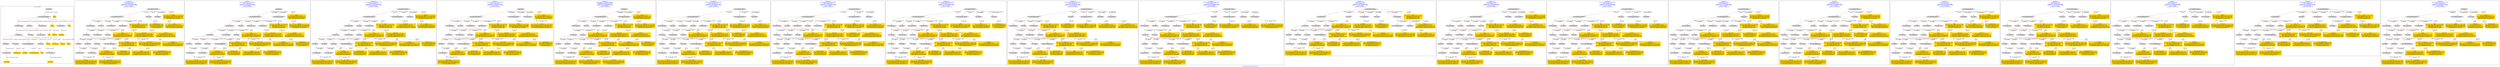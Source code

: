 digraph n0 {
fontcolor="blue"
remincross="true"
label="s17-s-houston-museum-of-fine-arts.json"
subgraph cluster_0 {
label="1-correct model"
n2[style="filled",color="white",fillcolor="lightgray",label="E12_Production1"];
n3[style="filled",color="white",fillcolor="lightgray",label="E21_Person1"];
n4[style="filled",color="white",fillcolor="lightgray",label="E55_Type1"];
n5[style="filled",color="white",fillcolor="lightgray",label="E52_Time-Span1"];
n6[style="filled",color="white",fillcolor="lightgray",label="E69_Death1"];
n7[style="filled",color="white",fillcolor="lightgray",label="E74_Group1"];
n8[style="filled",color="white",fillcolor="lightgray",label="E82_Actor_Appellation1"];
n9[style="filled",color="white",fillcolor="lightgray",label="E67_Birth1"];
n10[shape="plaintext",style="filled",fillcolor="gold",label="artist_uri"];
n11[style="filled",color="white",fillcolor="lightgray",label="E22_Man-Made_Object1"];
n12[style="filled",color="white",fillcolor="lightgray",label="E35_Title1"];
n13[style="filled",color="white",fillcolor="lightgray",label="E8_Acquisition1"];
n14[shape="plaintext",style="filled",fillcolor="gold",label="artdesc"];
n15[style="filled",color="white",fillcolor="lightgray",label="E54_Dimension1"];
n16[shape="plaintext",style="filled",fillcolor="gold",label="link"];
n17[shape="plaintext",style="filled",fillcolor="gold",label="title"];
n18[style="filled",color="white",fillcolor="lightgray",label="E38_Image1"];
n19[shape="plaintext",style="filled",fillcolor="gold",label="photo"];
n20[shape="plaintext",style="filled",fillcolor="gold",label="artyear"];
n21[style="filled",color="white",fillcolor="lightgray",label="E52_Time-Span2"];
n22[shape="plaintext",style="filled",fillcolor="gold",label="artist_birth"];
n23[style="filled",color="white",fillcolor="lightgray",label="E52_Time-Span3"];
n24[shape="plaintext",style="filled",fillcolor="gold",label="artist_death"];
n25[shape="plaintext",style="filled",fillcolor="gold",label="dimensions"];
n26[shape="plaintext",style="filled",fillcolor="gold",label="technique_uri"];
n27[shape="plaintext",style="filled",fillcolor="gold",label="technique"];
n28[shape="plaintext",style="filled",fillcolor="gold",label="nationality_URI"];
n29[shape="plaintext",style="filled",fillcolor="gold",label="nationality"];
n30[shape="plaintext",style="filled",fillcolor="gold",label="artist_appellation_uri"];
n31[shape="plaintext",style="filled",fillcolor="gold",label="artist"];
n32[shape="plaintext",style="filled",fillcolor="gold",label="credittext"];
}
subgraph cluster_1 {
label="candidate 0\nlink coherence:0.96875\nnode coherence:1.0\nconfidence:0.4910919538470096\nmapping score:0.5178639846156698\ncost:131.009632\n-precision:0.78-recall:0.83"
n34[style="filled",color="white",fillcolor="lightgray",label="E12_Production1"];
n35[style="filled",color="white",fillcolor="lightgray",label="E21_Person1"];
n36[style="filled",color="white",fillcolor="lightgray",label="E52_Time-Span2"];
n37[style="filled",color="white",fillcolor="lightgray",label="E55_Type1"];
n38[style="filled",color="white",fillcolor="lightgray",label="E67_Birth1"];
n39[style="filled",color="white",fillcolor="lightgray",label="E69_Death1"];
n40[style="filled",color="white",fillcolor="lightgray",label="E74_Group1"];
n41[style="filled",color="white",fillcolor="lightgray",label="E82_Actor_Appellation1"];
n42[style="filled",color="white",fillcolor="lightgray",label="E22_Man-Made_Object1"];
n43[style="filled",color="white",fillcolor="lightgray",label="E35_Title1"];
n44[style="filled",color="white",fillcolor="lightgray",label="E54_Dimension1"];
n45[style="filled",color="white",fillcolor="lightgray",label="E8_Acquisition1"];
n46[style="filled",color="white",fillcolor="lightgray",label="E33_Linguistic_Object1"];
n47[style="filled",color="white",fillcolor="lightgray",label="E55_Type3"];
n48[style="filled",color="white",fillcolor="lightgray",label="E52_Time-Span1"];
n49[style="filled",color="white",fillcolor="lightgray",label="E52_Time-Span3"];
n50[style="filled",color="white",fillcolor="lightgray",label="E38_Image1"];
n51[shape="plaintext",style="filled",fillcolor="gold",label="nationality\n[E74_Group,label,0.493]\n[E74_Group,classLink,0.307]\n[E8_Acquisition,P3_has_note,0.104]\n[E30_Right,P3_has_note,0.096]"];
n52[shape="plaintext",style="filled",fillcolor="gold",label="dimensions\n[E54_Dimension,P3_has_note,0.926]\n[E33_Linguistic_Object,P3_has_note,0.03]\n[E82_Actor_Appellation,label,0.029]\n[E73_Information_Object,P3_has_note,0.015]"];
n53[shape="plaintext",style="filled",fillcolor="gold",label="nationality_URI\n[E74_Group,classLink,0.715]\n[E55_Type,classLink,0.152]\n[E57_Material,classLink,0.08]\n[E74_Group,label,0.053]"];
n54[shape="plaintext",style="filled",fillcolor="gold",label="artist\n[E82_Actor_Appellation,label,0.464]\n[E22_Man-Made_Object,classLink,0.211]\n[E8_Acquisition,P3_has_note,0.169]\n[E33_Linguistic_Object,P3_has_note,0.156]"];
n55[shape="plaintext",style="filled",fillcolor="gold",label="artist_appellation_uri\n[E82_Actor_Appellation,classLink,0.69]\n[E22_Man-Made_Object,classLink,0.185]\n[E38_Image,classLink,0.073]\n[E21_Person,classLink,0.052]"];
n56[shape="plaintext",style="filled",fillcolor="gold",label="title\n[E35_Title,label,0.323]\n[E33_Linguistic_Object,P3_has_note,0.275]\n[E73_Information_Object,P3_has_note,0.23]\n[E22_Man-Made_Object,classLink,0.172]"];
n57[shape="plaintext",style="filled",fillcolor="gold",label="credittext\n[E30_Right,P3_has_note,0.44]\n[E8_Acquisition,P3_has_note,0.401]\n[E33_Linguistic_Object,P3_has_note,0.129]\n[E73_Information_Object,P3_has_note,0.03]"];
n58[shape="plaintext",style="filled",fillcolor="gold",label="artist_uri\n[E22_Man-Made_Object,classLink,0.467]\n[E21_Person,classLink,0.195]\n[E38_Image,classLink,0.182]\n[E82_Actor_Appellation,classLink,0.156]"];
n59[shape="plaintext",style="filled",fillcolor="gold",label="artist_birth\n[E52_Time-Span,P82_at_some_time_within,0.402]\n[E52_Time-Span,P82a_begin_of_the_begin,0.302]\n[E52_Time-Span,P82b_end_of_the_end,0.226]\n[E52_Time-Span,label,0.07]"];
n60[shape="plaintext",style="filled",fillcolor="gold",label="technique\n[E55_Type,label,0.512]\n[E29_Design_or_Procedure,P3_has_note,0.417]\n[E73_Information_Object,P3_has_note,0.042]\n[E33_Linguistic_Object,P3_has_note,0.029]"];
n61[shape="plaintext",style="filled",fillcolor="gold",label="artist_death\n[E52_Time-Span,P82_at_some_time_within,0.422]\n[E52_Time-Span,P82b_end_of_the_end,0.417]\n[E52_Time-Span,P82a_begin_of_the_begin,0.102]\n[E52_Time-Span,label,0.059]"];
n62[shape="plaintext",style="filled",fillcolor="gold",label="artdesc\n[E73_Information_Object,P3_has_note,0.403]\n[E33_Linguistic_Object,P3_has_note,0.349]\n[E22_Man-Made_Object,P3_has_note,0.194]\n[E30_Right,P3_has_note,0.053]"];
n63[shape="plaintext",style="filled",fillcolor="gold",label="technique_uri\n[E57_Material,classLink,0.403]\n[E55_Type,classLink,0.365]\n[E74_Group,classLink,0.231]\n[E55_Type,label,0.0]"];
n64[shape="plaintext",style="filled",fillcolor="gold",label="photo\n[E38_Image,classLink,0.53]\n[E22_Man-Made_Object,classLink,0.442]\n[E54_Dimension,P3_has_note,0.019]\n[E82_Actor_Appellation,label,0.009]"];
n65[shape="plaintext",style="filled",fillcolor="gold",label="artyear\n[E52_Time-Span,P82_at_some_time_within,0.422]\n[E52_Time-Span,P82b_end_of_the_end,0.324]\n[E52_Time-Span,P82a_begin_of_the_begin,0.127]\n[E33_Linguistic_Object,P3_has_note,0.126]"];
n66[shape="plaintext",style="filled",fillcolor="gold",label="link\n[E22_Man-Made_Object,classLink,0.648]\n[E38_Image,classLink,0.176]\n[E30_Right,P3_has_note,0.09]\n[E40_Legal_Body,label,0.085]"];
}
subgraph cluster_2 {
label="candidate 1\nlink coherence:0.967741935483871\nnode coherence:1.0\nconfidence:0.4910919538470096\nmapping score:0.5282806512823365\ncost:130.009622\n-precision:0.87-recall:0.9"
n68[style="filled",color="white",fillcolor="lightgray",label="E12_Production1"];
n69[style="filled",color="white",fillcolor="lightgray",label="E21_Person1"];
n70[style="filled",color="white",fillcolor="lightgray",label="E52_Time-Span2"];
n71[style="filled",color="white",fillcolor="lightgray",label="E55_Type1"];
n72[style="filled",color="white",fillcolor="lightgray",label="E67_Birth1"];
n73[style="filled",color="white",fillcolor="lightgray",label="E69_Death1"];
n74[style="filled",color="white",fillcolor="lightgray",label="E74_Group1"];
n75[style="filled",color="white",fillcolor="lightgray",label="E82_Actor_Appellation1"];
n76[style="filled",color="white",fillcolor="lightgray",label="E22_Man-Made_Object1"];
n77[style="filled",color="white",fillcolor="lightgray",label="E35_Title1"];
n78[style="filled",color="white",fillcolor="lightgray",label="E54_Dimension1"];
n79[style="filled",color="white",fillcolor="lightgray",label="E8_Acquisition1"];
n80[style="filled",color="white",fillcolor="lightgray",label="E38_Image1"];
n81[style="filled",color="white",fillcolor="lightgray",label="E52_Time-Span1"];
n82[style="filled",color="white",fillcolor="lightgray",label="E52_Time-Span3"];
n83[style="filled",color="white",fillcolor="lightgray",label="E33_Linguistic_Object1"];
n84[shape="plaintext",style="filled",fillcolor="gold",label="nationality\n[E74_Group,label,0.493]\n[E74_Group,classLink,0.307]\n[E8_Acquisition,P3_has_note,0.104]\n[E30_Right,P3_has_note,0.096]"];
n85[shape="plaintext",style="filled",fillcolor="gold",label="dimensions\n[E54_Dimension,P3_has_note,0.926]\n[E33_Linguistic_Object,P3_has_note,0.03]\n[E82_Actor_Appellation,label,0.029]\n[E73_Information_Object,P3_has_note,0.015]"];
n86[shape="plaintext",style="filled",fillcolor="gold",label="nationality_URI\n[E74_Group,classLink,0.715]\n[E55_Type,classLink,0.152]\n[E57_Material,classLink,0.08]\n[E74_Group,label,0.053]"];
n87[shape="plaintext",style="filled",fillcolor="gold",label="artist\n[E82_Actor_Appellation,label,0.464]\n[E22_Man-Made_Object,classLink,0.211]\n[E8_Acquisition,P3_has_note,0.169]\n[E33_Linguistic_Object,P3_has_note,0.156]"];
n88[shape="plaintext",style="filled",fillcolor="gold",label="artist_appellation_uri\n[E82_Actor_Appellation,classLink,0.69]\n[E22_Man-Made_Object,classLink,0.185]\n[E38_Image,classLink,0.073]\n[E21_Person,classLink,0.052]"];
n89[shape="plaintext",style="filled",fillcolor="gold",label="title\n[E35_Title,label,0.323]\n[E33_Linguistic_Object,P3_has_note,0.275]\n[E73_Information_Object,P3_has_note,0.23]\n[E22_Man-Made_Object,classLink,0.172]"];
n90[shape="plaintext",style="filled",fillcolor="gold",label="credittext\n[E30_Right,P3_has_note,0.44]\n[E8_Acquisition,P3_has_note,0.401]\n[E33_Linguistic_Object,P3_has_note,0.129]\n[E73_Information_Object,P3_has_note,0.03]"];
n91[shape="plaintext",style="filled",fillcolor="gold",label="artist_uri\n[E22_Man-Made_Object,classLink,0.467]\n[E21_Person,classLink,0.195]\n[E38_Image,classLink,0.182]\n[E82_Actor_Appellation,classLink,0.156]"];
n92[shape="plaintext",style="filled",fillcolor="gold",label="artist_birth\n[E52_Time-Span,P82_at_some_time_within,0.402]\n[E52_Time-Span,P82a_begin_of_the_begin,0.302]\n[E52_Time-Span,P82b_end_of_the_end,0.226]\n[E52_Time-Span,label,0.07]"];
n93[shape="plaintext",style="filled",fillcolor="gold",label="technique\n[E55_Type,label,0.512]\n[E29_Design_or_Procedure,P3_has_note,0.417]\n[E73_Information_Object,P3_has_note,0.042]\n[E33_Linguistic_Object,P3_has_note,0.029]"];
n94[shape="plaintext",style="filled",fillcolor="gold",label="artist_death\n[E52_Time-Span,P82_at_some_time_within,0.422]\n[E52_Time-Span,P82b_end_of_the_end,0.417]\n[E52_Time-Span,P82a_begin_of_the_begin,0.102]\n[E52_Time-Span,label,0.059]"];
n95[shape="plaintext",style="filled",fillcolor="gold",label="artdesc\n[E73_Information_Object,P3_has_note,0.403]\n[E33_Linguistic_Object,P3_has_note,0.349]\n[E22_Man-Made_Object,P3_has_note,0.194]\n[E30_Right,P3_has_note,0.053]"];
n96[shape="plaintext",style="filled",fillcolor="gold",label="photo\n[E38_Image,classLink,0.53]\n[E22_Man-Made_Object,classLink,0.442]\n[E54_Dimension,P3_has_note,0.019]\n[E82_Actor_Appellation,label,0.009]"];
n97[shape="plaintext",style="filled",fillcolor="gold",label="technique_uri\n[E57_Material,classLink,0.403]\n[E55_Type,classLink,0.365]\n[E74_Group,classLink,0.231]\n[E55_Type,label,0.0]"];
n98[shape="plaintext",style="filled",fillcolor="gold",label="artyear\n[E52_Time-Span,P82_at_some_time_within,0.422]\n[E52_Time-Span,P82b_end_of_the_end,0.324]\n[E52_Time-Span,P82a_begin_of_the_begin,0.127]\n[E33_Linguistic_Object,P3_has_note,0.126]"];
n99[shape="plaintext",style="filled",fillcolor="gold",label="link\n[E22_Man-Made_Object,classLink,0.648]\n[E38_Image,classLink,0.176]\n[E30_Right,P3_has_note,0.09]\n[E40_Legal_Body,label,0.085]"];
}
subgraph cluster_3 {
label="candidate 10\nlink coherence:0.9354838709677419\nnode coherence:1.0\nconfidence:0.47409479008744027\nmapping score:0.5226149300291468\ncost:229.009642\n-precision:0.77-recall:0.8"
n101[style="filled",color="white",fillcolor="lightgray",label="E12_Production1"];
n102[style="filled",color="white",fillcolor="lightgray",label="E21_Person1"];
n103[style="filled",color="white",fillcolor="lightgray",label="E52_Time-Span2"];
n104[style="filled",color="white",fillcolor="lightgray",label="E55_Type1"];
n105[style="filled",color="white",fillcolor="lightgray",label="E67_Birth1"];
n106[style="filled",color="white",fillcolor="lightgray",label="E69_Death1"];
n107[style="filled",color="white",fillcolor="lightgray",label="E74_Group1"];
n108[style="filled",color="white",fillcolor="lightgray",label="E82_Actor_Appellation1"];
n109[style="filled",color="white",fillcolor="lightgray",label="E22_Man-Made_Object1"];
n110[style="filled",color="white",fillcolor="lightgray",label="E35_Title1"];
n111[style="filled",color="white",fillcolor="lightgray",label="E54_Dimension1"];
n112[style="filled",color="white",fillcolor="lightgray",label="E33_Linguistic_Object1"];
n113[style="filled",color="white",fillcolor="lightgray",label="E52_Time-Span1"];
n114[style="filled",color="white",fillcolor="lightgray",label="E52_Time-Span3"];
n115[style="filled",color="white",fillcolor="lightgray",label="E33_Linguistic_Object2"];
n116[style="filled",color="white",fillcolor="lightgray",label="E38_Image1"];
n117[shape="plaintext",style="filled",fillcolor="gold",label="nationality\n[E74_Group,label,0.493]\n[E74_Group,classLink,0.307]\n[E8_Acquisition,P3_has_note,0.104]\n[E30_Right,P3_has_note,0.096]"];
n118[shape="plaintext",style="filled",fillcolor="gold",label="dimensions\n[E54_Dimension,P3_has_note,0.926]\n[E33_Linguistic_Object,P3_has_note,0.03]\n[E82_Actor_Appellation,label,0.029]\n[E73_Information_Object,P3_has_note,0.015]"];
n119[shape="plaintext",style="filled",fillcolor="gold",label="nationality_URI\n[E74_Group,classLink,0.715]\n[E55_Type,classLink,0.152]\n[E57_Material,classLink,0.08]\n[E74_Group,label,0.053]"];
n120[shape="plaintext",style="filled",fillcolor="gold",label="artist\n[E82_Actor_Appellation,label,0.464]\n[E22_Man-Made_Object,classLink,0.211]\n[E8_Acquisition,P3_has_note,0.169]\n[E33_Linguistic_Object,P3_has_note,0.156]"];
n121[shape="plaintext",style="filled",fillcolor="gold",label="artist_appellation_uri\n[E82_Actor_Appellation,classLink,0.69]\n[E22_Man-Made_Object,classLink,0.185]\n[E38_Image,classLink,0.073]\n[E21_Person,classLink,0.052]"];
n122[shape="plaintext",style="filled",fillcolor="gold",label="title\n[E35_Title,label,0.323]\n[E33_Linguistic_Object,P3_has_note,0.275]\n[E73_Information_Object,P3_has_note,0.23]\n[E22_Man-Made_Object,classLink,0.172]"];
n123[shape="plaintext",style="filled",fillcolor="gold",label="artist_uri\n[E22_Man-Made_Object,classLink,0.467]\n[E21_Person,classLink,0.195]\n[E38_Image,classLink,0.182]\n[E82_Actor_Appellation,classLink,0.156]"];
n124[shape="plaintext",style="filled",fillcolor="gold",label="artist_birth\n[E52_Time-Span,P82_at_some_time_within,0.402]\n[E52_Time-Span,P82a_begin_of_the_begin,0.302]\n[E52_Time-Span,P82b_end_of_the_end,0.226]\n[E52_Time-Span,label,0.07]"];
n125[shape="plaintext",style="filled",fillcolor="gold",label="technique\n[E55_Type,label,0.512]\n[E29_Design_or_Procedure,P3_has_note,0.417]\n[E73_Information_Object,P3_has_note,0.042]\n[E33_Linguistic_Object,P3_has_note,0.029]"];
n126[shape="plaintext",style="filled",fillcolor="gold",label="credittext\n[E30_Right,P3_has_note,0.44]\n[E8_Acquisition,P3_has_note,0.401]\n[E33_Linguistic_Object,P3_has_note,0.129]\n[E73_Information_Object,P3_has_note,0.03]"];
n127[shape="plaintext",style="filled",fillcolor="gold",label="artist_death\n[E52_Time-Span,P82_at_some_time_within,0.422]\n[E52_Time-Span,P82b_end_of_the_end,0.417]\n[E52_Time-Span,P82a_begin_of_the_begin,0.102]\n[E52_Time-Span,label,0.059]"];
n128[shape="plaintext",style="filled",fillcolor="gold",label="artdesc\n[E73_Information_Object,P3_has_note,0.403]\n[E33_Linguistic_Object,P3_has_note,0.349]\n[E22_Man-Made_Object,P3_has_note,0.194]\n[E30_Right,P3_has_note,0.053]"];
n129[shape="plaintext",style="filled",fillcolor="gold",label="photo\n[E38_Image,classLink,0.53]\n[E22_Man-Made_Object,classLink,0.442]\n[E54_Dimension,P3_has_note,0.019]\n[E82_Actor_Appellation,label,0.009]"];
n130[shape="plaintext",style="filled",fillcolor="gold",label="technique_uri\n[E57_Material,classLink,0.403]\n[E55_Type,classLink,0.365]\n[E74_Group,classLink,0.231]\n[E55_Type,label,0.0]"];
n131[shape="plaintext",style="filled",fillcolor="gold",label="artyear\n[E52_Time-Span,P82_at_some_time_within,0.422]\n[E52_Time-Span,P82b_end_of_the_end,0.324]\n[E52_Time-Span,P82a_begin_of_the_begin,0.127]\n[E33_Linguistic_Object,P3_has_note,0.126]"];
n132[shape="plaintext",style="filled",fillcolor="gold",label="link\n[E22_Man-Made_Object,classLink,0.648]\n[E38_Image,classLink,0.176]\n[E30_Right,P3_has_note,0.09]\n[E40_Legal_Body,label,0.085]"];
}
subgraph cluster_4 {
label="candidate 11\nlink coherence:0.9333333333333333\nnode coherence:1.0\nconfidence:0.4910919538470096\nmapping score:0.5282806512823365\ncost:228.019674\n-precision:0.87-recall:0.87"
n134[style="filled",color="white",fillcolor="lightgray",label="E12_Production1"];
n135[style="filled",color="white",fillcolor="lightgray",label="E21_Person1"];
n136[style="filled",color="white",fillcolor="lightgray",label="E52_Time-Span2"];
n137[style="filled",color="white",fillcolor="lightgray",label="E55_Type1"];
n138[style="filled",color="white",fillcolor="lightgray",label="E69_Death1"];
n139[style="filled",color="white",fillcolor="lightgray",label="E74_Group1"];
n140[style="filled",color="white",fillcolor="lightgray",label="E82_Actor_Appellation1"];
n141[style="filled",color="white",fillcolor="lightgray",label="E22_Man-Made_Object1"];
n142[style="filled",color="white",fillcolor="lightgray",label="E35_Title1"];
n143[style="filled",color="white",fillcolor="lightgray",label="E54_Dimension1"];
n144[style="filled",color="white",fillcolor="lightgray",label="E8_Acquisition1"];
n145[style="filled",color="white",fillcolor="lightgray",label="E38_Image1"];
n146[style="filled",color="white",fillcolor="lightgray",label="E52_Time-Span3"];
n147[style="filled",color="white",fillcolor="lightgray",label="E33_Linguistic_Object1"];
n148[style="filled",color="white",fillcolor="lightgray",label="E52_Time-Span1"];
n149[shape="plaintext",style="filled",fillcolor="gold",label="nationality\n[E74_Group,label,0.493]\n[E74_Group,classLink,0.307]\n[E8_Acquisition,P3_has_note,0.104]\n[E30_Right,P3_has_note,0.096]"];
n150[shape="plaintext",style="filled",fillcolor="gold",label="dimensions\n[E54_Dimension,P3_has_note,0.926]\n[E33_Linguistic_Object,P3_has_note,0.03]\n[E82_Actor_Appellation,label,0.029]\n[E73_Information_Object,P3_has_note,0.015]"];
n151[shape="plaintext",style="filled",fillcolor="gold",label="nationality_URI\n[E74_Group,classLink,0.715]\n[E55_Type,classLink,0.152]\n[E57_Material,classLink,0.08]\n[E74_Group,label,0.053]"];
n152[shape="plaintext",style="filled",fillcolor="gold",label="artist\n[E82_Actor_Appellation,label,0.464]\n[E22_Man-Made_Object,classLink,0.211]\n[E8_Acquisition,P3_has_note,0.169]\n[E33_Linguistic_Object,P3_has_note,0.156]"];
n153[shape="plaintext",style="filled",fillcolor="gold",label="artist_appellation_uri\n[E82_Actor_Appellation,classLink,0.69]\n[E22_Man-Made_Object,classLink,0.185]\n[E38_Image,classLink,0.073]\n[E21_Person,classLink,0.052]"];
n154[shape="plaintext",style="filled",fillcolor="gold",label="title\n[E35_Title,label,0.323]\n[E33_Linguistic_Object,P3_has_note,0.275]\n[E73_Information_Object,P3_has_note,0.23]\n[E22_Man-Made_Object,classLink,0.172]"];
n155[shape="plaintext",style="filled",fillcolor="gold",label="credittext\n[E30_Right,P3_has_note,0.44]\n[E8_Acquisition,P3_has_note,0.401]\n[E33_Linguistic_Object,P3_has_note,0.129]\n[E73_Information_Object,P3_has_note,0.03]"];
n156[shape="plaintext",style="filled",fillcolor="gold",label="artist_uri\n[E22_Man-Made_Object,classLink,0.467]\n[E21_Person,classLink,0.195]\n[E38_Image,classLink,0.182]\n[E82_Actor_Appellation,classLink,0.156]"];
n157[shape="plaintext",style="filled",fillcolor="gold",label="artist_birth\n[E52_Time-Span,P82_at_some_time_within,0.402]\n[E52_Time-Span,P82a_begin_of_the_begin,0.302]\n[E52_Time-Span,P82b_end_of_the_end,0.226]\n[E52_Time-Span,label,0.07]"];
n158[shape="plaintext",style="filled",fillcolor="gold",label="technique\n[E55_Type,label,0.512]\n[E29_Design_or_Procedure,P3_has_note,0.417]\n[E73_Information_Object,P3_has_note,0.042]\n[E33_Linguistic_Object,P3_has_note,0.029]"];
n159[shape="plaintext",style="filled",fillcolor="gold",label="artist_death\n[E52_Time-Span,P82_at_some_time_within,0.422]\n[E52_Time-Span,P82b_end_of_the_end,0.417]\n[E52_Time-Span,P82a_begin_of_the_begin,0.102]\n[E52_Time-Span,label,0.059]"];
n160[shape="plaintext",style="filled",fillcolor="gold",label="artdesc\n[E73_Information_Object,P3_has_note,0.403]\n[E33_Linguistic_Object,P3_has_note,0.349]\n[E22_Man-Made_Object,P3_has_note,0.194]\n[E30_Right,P3_has_note,0.053]"];
n161[shape="plaintext",style="filled",fillcolor="gold",label="photo\n[E38_Image,classLink,0.53]\n[E22_Man-Made_Object,classLink,0.442]\n[E54_Dimension,P3_has_note,0.019]\n[E82_Actor_Appellation,label,0.009]"];
n162[shape="plaintext",style="filled",fillcolor="gold",label="technique_uri\n[E57_Material,classLink,0.403]\n[E55_Type,classLink,0.365]\n[E74_Group,classLink,0.231]\n[E55_Type,label,0.0]"];
n163[shape="plaintext",style="filled",fillcolor="gold",label="artyear\n[E52_Time-Span,P82_at_some_time_within,0.422]\n[E52_Time-Span,P82b_end_of_the_end,0.324]\n[E52_Time-Span,P82a_begin_of_the_begin,0.127]\n[E33_Linguistic_Object,P3_has_note,0.126]"];
n164[shape="plaintext",style="filled",fillcolor="gold",label="link\n[E22_Man-Made_Object,classLink,0.648]\n[E38_Image,classLink,0.176]\n[E30_Right,P3_has_note,0.09]\n[E40_Legal_Body,label,0.085]"];
}
subgraph cluster_5 {
label="candidate 12\nlink coherence:0.9333333333333333\nnode coherence:0.9642857142857143\nconfidence:0.4907935543040612\nmapping score:0.5266930895299252\ncost:228.009652\n-precision:0.83-recall:0.83"
n166[style="filled",color="white",fillcolor="lightgray",label="E12_Production1"];
n167[style="filled",color="white",fillcolor="lightgray",label="E21_Person1"];
n168[style="filled",color="white",fillcolor="lightgray",label="E55_Type1"];
n169[style="filled",color="white",fillcolor="lightgray",label="E67_Birth1"];
n170[style="filled",color="white",fillcolor="lightgray",label="E69_Death1"];
n171[style="filled",color="white",fillcolor="lightgray",label="E74_Group1"];
n172[style="filled",color="white",fillcolor="lightgray",label="E82_Actor_Appellation1"];
n173[style="filled",color="white",fillcolor="lightgray",label="E22_Man-Made_Object1"];
n174[style="filled",color="white",fillcolor="lightgray",label="E35_Title1"];
n175[style="filled",color="white",fillcolor="lightgray",label="E54_Dimension1"];
n176[style="filled",color="white",fillcolor="lightgray",label="E8_Acquisition1"];
n177[style="filled",color="white",fillcolor="lightgray",label="E38_Image1"];
n178[style="filled",color="white",fillcolor="lightgray",label="E52_Time-Span1"];
n179[style="filled",color="white",fillcolor="lightgray",label="E52_Time-Span3"];
n180[style="filled",color="white",fillcolor="lightgray",label="E33_Linguistic_Object1"];
n181[shape="plaintext",style="filled",fillcolor="gold",label="nationality\n[E74_Group,label,0.493]\n[E74_Group,classLink,0.307]\n[E8_Acquisition,P3_has_note,0.104]\n[E30_Right,P3_has_note,0.096]"];
n182[shape="plaintext",style="filled",fillcolor="gold",label="dimensions\n[E54_Dimension,P3_has_note,0.926]\n[E33_Linguistic_Object,P3_has_note,0.03]\n[E82_Actor_Appellation,label,0.029]\n[E73_Information_Object,P3_has_note,0.015]"];
n183[shape="plaintext",style="filled",fillcolor="gold",label="nationality_URI\n[E74_Group,classLink,0.715]\n[E55_Type,classLink,0.152]\n[E57_Material,classLink,0.08]\n[E74_Group,label,0.053]"];
n184[shape="plaintext",style="filled",fillcolor="gold",label="artist\n[E82_Actor_Appellation,label,0.464]\n[E22_Man-Made_Object,classLink,0.211]\n[E8_Acquisition,P3_has_note,0.169]\n[E33_Linguistic_Object,P3_has_note,0.156]"];
n185[shape="plaintext",style="filled",fillcolor="gold",label="artist_appellation_uri\n[E82_Actor_Appellation,classLink,0.69]\n[E22_Man-Made_Object,classLink,0.185]\n[E38_Image,classLink,0.073]\n[E21_Person,classLink,0.052]"];
n186[shape="plaintext",style="filled",fillcolor="gold",label="title\n[E35_Title,label,0.323]\n[E33_Linguistic_Object,P3_has_note,0.275]\n[E73_Information_Object,P3_has_note,0.23]\n[E22_Man-Made_Object,classLink,0.172]"];
n187[shape="plaintext",style="filled",fillcolor="gold",label="credittext\n[E30_Right,P3_has_note,0.44]\n[E8_Acquisition,P3_has_note,0.401]\n[E33_Linguistic_Object,P3_has_note,0.129]\n[E73_Information_Object,P3_has_note,0.03]"];
n188[shape="plaintext",style="filled",fillcolor="gold",label="artist_uri\n[E22_Man-Made_Object,classLink,0.467]\n[E21_Person,classLink,0.195]\n[E38_Image,classLink,0.182]\n[E82_Actor_Appellation,classLink,0.156]"];
n189[shape="plaintext",style="filled",fillcolor="gold",label="technique\n[E55_Type,label,0.512]\n[E29_Design_or_Procedure,P3_has_note,0.417]\n[E73_Information_Object,P3_has_note,0.042]\n[E33_Linguistic_Object,P3_has_note,0.029]"];
n190[shape="plaintext",style="filled",fillcolor="gold",label="artdesc\n[E73_Information_Object,P3_has_note,0.403]\n[E33_Linguistic_Object,P3_has_note,0.349]\n[E22_Man-Made_Object,P3_has_note,0.194]\n[E30_Right,P3_has_note,0.053]"];
n191[shape="plaintext",style="filled",fillcolor="gold",label="artist_birth\n[E52_Time-Span,P82_at_some_time_within,0.402]\n[E52_Time-Span,P82a_begin_of_the_begin,0.302]\n[E52_Time-Span,P82b_end_of_the_end,0.226]\n[E52_Time-Span,label,0.07]"];
n192[shape="plaintext",style="filled",fillcolor="gold",label="photo\n[E38_Image,classLink,0.53]\n[E22_Man-Made_Object,classLink,0.442]\n[E54_Dimension,P3_has_note,0.019]\n[E82_Actor_Appellation,label,0.009]"];
n193[shape="plaintext",style="filled",fillcolor="gold",label="technique_uri\n[E57_Material,classLink,0.403]\n[E55_Type,classLink,0.365]\n[E74_Group,classLink,0.231]\n[E55_Type,label,0.0]"];
n194[shape="plaintext",style="filled",fillcolor="gold",label="artyear\n[E52_Time-Span,P82_at_some_time_within,0.422]\n[E52_Time-Span,P82b_end_of_the_end,0.324]\n[E52_Time-Span,P82a_begin_of_the_begin,0.127]\n[E33_Linguistic_Object,P3_has_note,0.126]"];
n195[shape="plaintext",style="filled",fillcolor="gold",label="artist_death\n[E52_Time-Span,P82_at_some_time_within,0.422]\n[E52_Time-Span,P82b_end_of_the_end,0.417]\n[E52_Time-Span,P82a_begin_of_the_begin,0.102]\n[E52_Time-Span,label,0.059]"];
n196[shape="plaintext",style="filled",fillcolor="gold",label="link\n[E22_Man-Made_Object,classLink,0.648]\n[E38_Image,classLink,0.176]\n[E30_Right,P3_has_note,0.09]\n[E40_Legal_Body,label,0.085]"];
}
subgraph cluster_6 {
label="candidate 13\nlink coherence:0.9090909090909091\nnode coherence:1.0\nconfidence:0.4910919538470096\nmapping score:0.5178639846156698\ncost:231.009622\n-precision:0.76-recall:0.83"
n198[style="filled",color="white",fillcolor="lightgray",label="E12_Production1"];
n199[style="filled",color="white",fillcolor="lightgray",label="E21_Person1"];
n200[style="filled",color="white",fillcolor="lightgray",label="E52_Time-Span2"];
n201[style="filled",color="white",fillcolor="lightgray",label="E55_Type1"];
n202[style="filled",color="white",fillcolor="lightgray",label="E67_Birth1"];
n203[style="filled",color="white",fillcolor="lightgray",label="E69_Death1"];
n204[style="filled",color="white",fillcolor="lightgray",label="E74_Group1"];
n205[style="filled",color="white",fillcolor="lightgray",label="E82_Actor_Appellation1"];
n206[style="filled",color="white",fillcolor="lightgray",label="E22_Man-Made_Object1"];
n207[style="filled",color="white",fillcolor="lightgray",label="E35_Title1"];
n208[style="filled",color="white",fillcolor="lightgray",label="E54_Dimension1"];
n209[style="filled",color="white",fillcolor="lightgray",label="E55_Type2"];
n210[style="filled",color="white",fillcolor="lightgray",label="E8_Acquisition1"];
n211[style="filled",color="white",fillcolor="lightgray",label="E33_Linguistic_Object1"];
n212[style="filled",color="white",fillcolor="lightgray",label="E52_Time-Span1"];
n213[style="filled",color="white",fillcolor="lightgray",label="E52_Time-Span3"];
n214[style="filled",color="white",fillcolor="lightgray",label="E33_Linguistic_Object2"];
n215[style="filled",color="white",fillcolor="lightgray",label="E38_Image1"];
n216[shape="plaintext",style="filled",fillcolor="gold",label="nationality\n[E74_Group,label,0.493]\n[E74_Group,classLink,0.307]\n[E8_Acquisition,P3_has_note,0.104]\n[E30_Right,P3_has_note,0.096]"];
n217[shape="plaintext",style="filled",fillcolor="gold",label="dimensions\n[E54_Dimension,P3_has_note,0.926]\n[E33_Linguistic_Object,P3_has_note,0.03]\n[E82_Actor_Appellation,label,0.029]\n[E73_Information_Object,P3_has_note,0.015]"];
n218[shape="plaintext",style="filled",fillcolor="gold",label="nationality_URI\n[E74_Group,classLink,0.715]\n[E55_Type,classLink,0.152]\n[E57_Material,classLink,0.08]\n[E74_Group,label,0.053]"];
n219[shape="plaintext",style="filled",fillcolor="gold",label="artist\n[E82_Actor_Appellation,label,0.464]\n[E22_Man-Made_Object,classLink,0.211]\n[E8_Acquisition,P3_has_note,0.169]\n[E33_Linguistic_Object,P3_has_note,0.156]"];
n220[shape="plaintext",style="filled",fillcolor="gold",label="artist_appellation_uri\n[E82_Actor_Appellation,classLink,0.69]\n[E22_Man-Made_Object,classLink,0.185]\n[E38_Image,classLink,0.073]\n[E21_Person,classLink,0.052]"];
n221[shape="plaintext",style="filled",fillcolor="gold",label="title\n[E35_Title,label,0.323]\n[E33_Linguistic_Object,P3_has_note,0.275]\n[E73_Information_Object,P3_has_note,0.23]\n[E22_Man-Made_Object,classLink,0.172]"];
n222[shape="plaintext",style="filled",fillcolor="gold",label="credittext\n[E30_Right,P3_has_note,0.44]\n[E8_Acquisition,P3_has_note,0.401]\n[E33_Linguistic_Object,P3_has_note,0.129]\n[E73_Information_Object,P3_has_note,0.03]"];
n223[shape="plaintext",style="filled",fillcolor="gold",label="artist_uri\n[E22_Man-Made_Object,classLink,0.467]\n[E21_Person,classLink,0.195]\n[E38_Image,classLink,0.182]\n[E82_Actor_Appellation,classLink,0.156]"];
n224[shape="plaintext",style="filled",fillcolor="gold",label="artist_birth\n[E52_Time-Span,P82_at_some_time_within,0.402]\n[E52_Time-Span,P82a_begin_of_the_begin,0.302]\n[E52_Time-Span,P82b_end_of_the_end,0.226]\n[E52_Time-Span,label,0.07]"];
n225[shape="plaintext",style="filled",fillcolor="gold",label="technique\n[E55_Type,label,0.512]\n[E29_Design_or_Procedure,P3_has_note,0.417]\n[E73_Information_Object,P3_has_note,0.042]\n[E33_Linguistic_Object,P3_has_note,0.029]"];
n226[shape="plaintext",style="filled",fillcolor="gold",label="artdesc\n[E73_Information_Object,P3_has_note,0.403]\n[E33_Linguistic_Object,P3_has_note,0.349]\n[E22_Man-Made_Object,P3_has_note,0.194]\n[E30_Right,P3_has_note,0.053]"];
n227[shape="plaintext",style="filled",fillcolor="gold",label="artist_death\n[E52_Time-Span,P82_at_some_time_within,0.422]\n[E52_Time-Span,P82b_end_of_the_end,0.417]\n[E52_Time-Span,P82a_begin_of_the_begin,0.102]\n[E52_Time-Span,label,0.059]"];
n228[shape="plaintext",style="filled",fillcolor="gold",label="photo\n[E38_Image,classLink,0.53]\n[E22_Man-Made_Object,classLink,0.442]\n[E54_Dimension,P3_has_note,0.019]\n[E82_Actor_Appellation,label,0.009]"];
n229[shape="plaintext",style="filled",fillcolor="gold",label="artyear\n[E52_Time-Span,P82_at_some_time_within,0.422]\n[E52_Time-Span,P82b_end_of_the_end,0.324]\n[E52_Time-Span,P82a_begin_of_the_begin,0.127]\n[E33_Linguistic_Object,P3_has_note,0.126]"];
n230[shape="plaintext",style="filled",fillcolor="gold",label="technique_uri\n[E57_Material,classLink,0.403]\n[E55_Type,classLink,0.365]\n[E74_Group,classLink,0.231]\n[E55_Type,label,0.0]"];
n231[shape="plaintext",style="filled",fillcolor="gold",label="link\n[E22_Man-Made_Object,classLink,0.648]\n[E38_Image,classLink,0.176]\n[E30_Right,P3_has_note,0.09]\n[E40_Legal_Body,label,0.085]"];
}
subgraph cluster_7 {
label="candidate 14\nlink coherence:0.9090909090909091\nnode coherence:1.0\nconfidence:0.4910919538470096\nmapping score:0.5178639846156698\ncost:231.009632\n-precision:0.76-recall:0.83"
n233[style="filled",color="white",fillcolor="lightgray",label="E12_Production1"];
n234[style="filled",color="white",fillcolor="lightgray",label="E21_Person1"];
n235[style="filled",color="white",fillcolor="lightgray",label="E52_Time-Span2"];
n236[style="filled",color="white",fillcolor="lightgray",label="E55_Type1"];
n237[style="filled",color="white",fillcolor="lightgray",label="E67_Birth1"];
n238[style="filled",color="white",fillcolor="lightgray",label="E69_Death1"];
n239[style="filled",color="white",fillcolor="lightgray",label="E74_Group1"];
n240[style="filled",color="white",fillcolor="lightgray",label="E82_Actor_Appellation1"];
n241[style="filled",color="white",fillcolor="lightgray",label="E22_Man-Made_Object1"];
n242[style="filled",color="white",fillcolor="lightgray",label="E35_Title1"];
n243[style="filled",color="white",fillcolor="lightgray",label="E54_Dimension1"];
n244[style="filled",color="white",fillcolor="lightgray",label="E55_Type3"];
n245[style="filled",color="white",fillcolor="lightgray",label="E8_Acquisition1"];
n246[style="filled",color="white",fillcolor="lightgray",label="E33_Linguistic_Object1"];
n247[style="filled",color="white",fillcolor="lightgray",label="E52_Time-Span1"];
n248[style="filled",color="white",fillcolor="lightgray",label="E52_Time-Span3"];
n249[style="filled",color="white",fillcolor="lightgray",label="E33_Linguistic_Object2"];
n250[style="filled",color="white",fillcolor="lightgray",label="E38_Image1"];
n251[shape="plaintext",style="filled",fillcolor="gold",label="nationality\n[E74_Group,label,0.493]\n[E74_Group,classLink,0.307]\n[E8_Acquisition,P3_has_note,0.104]\n[E30_Right,P3_has_note,0.096]"];
n252[shape="plaintext",style="filled",fillcolor="gold",label="dimensions\n[E54_Dimension,P3_has_note,0.926]\n[E33_Linguistic_Object,P3_has_note,0.03]\n[E82_Actor_Appellation,label,0.029]\n[E73_Information_Object,P3_has_note,0.015]"];
n253[shape="plaintext",style="filled",fillcolor="gold",label="nationality_URI\n[E74_Group,classLink,0.715]\n[E55_Type,classLink,0.152]\n[E57_Material,classLink,0.08]\n[E74_Group,label,0.053]"];
n254[shape="plaintext",style="filled",fillcolor="gold",label="artist\n[E82_Actor_Appellation,label,0.464]\n[E22_Man-Made_Object,classLink,0.211]\n[E8_Acquisition,P3_has_note,0.169]\n[E33_Linguistic_Object,P3_has_note,0.156]"];
n255[shape="plaintext",style="filled",fillcolor="gold",label="artist_appellation_uri\n[E82_Actor_Appellation,classLink,0.69]\n[E22_Man-Made_Object,classLink,0.185]\n[E38_Image,classLink,0.073]\n[E21_Person,classLink,0.052]"];
n256[shape="plaintext",style="filled",fillcolor="gold",label="title\n[E35_Title,label,0.323]\n[E33_Linguistic_Object,P3_has_note,0.275]\n[E73_Information_Object,P3_has_note,0.23]\n[E22_Man-Made_Object,classLink,0.172]"];
n257[shape="plaintext",style="filled",fillcolor="gold",label="credittext\n[E30_Right,P3_has_note,0.44]\n[E8_Acquisition,P3_has_note,0.401]\n[E33_Linguistic_Object,P3_has_note,0.129]\n[E73_Information_Object,P3_has_note,0.03]"];
n258[shape="plaintext",style="filled",fillcolor="gold",label="artist_uri\n[E22_Man-Made_Object,classLink,0.467]\n[E21_Person,classLink,0.195]\n[E38_Image,classLink,0.182]\n[E82_Actor_Appellation,classLink,0.156]"];
n259[shape="plaintext",style="filled",fillcolor="gold",label="artist_birth\n[E52_Time-Span,P82_at_some_time_within,0.402]\n[E52_Time-Span,P82a_begin_of_the_begin,0.302]\n[E52_Time-Span,P82b_end_of_the_end,0.226]\n[E52_Time-Span,label,0.07]"];
n260[shape="plaintext",style="filled",fillcolor="gold",label="technique\n[E55_Type,label,0.512]\n[E29_Design_or_Procedure,P3_has_note,0.417]\n[E73_Information_Object,P3_has_note,0.042]\n[E33_Linguistic_Object,P3_has_note,0.029]"];
n261[shape="plaintext",style="filled",fillcolor="gold",label="artdesc\n[E73_Information_Object,P3_has_note,0.403]\n[E33_Linguistic_Object,P3_has_note,0.349]\n[E22_Man-Made_Object,P3_has_note,0.194]\n[E30_Right,P3_has_note,0.053]"];
n262[shape="plaintext",style="filled",fillcolor="gold",label="artist_death\n[E52_Time-Span,P82_at_some_time_within,0.422]\n[E52_Time-Span,P82b_end_of_the_end,0.417]\n[E52_Time-Span,P82a_begin_of_the_begin,0.102]\n[E52_Time-Span,label,0.059]"];
n263[shape="plaintext",style="filled",fillcolor="gold",label="technique_uri\n[E57_Material,classLink,0.403]\n[E55_Type,classLink,0.365]\n[E74_Group,classLink,0.231]\n[E55_Type,label,0.0]"];
n264[shape="plaintext",style="filled",fillcolor="gold",label="photo\n[E38_Image,classLink,0.53]\n[E22_Man-Made_Object,classLink,0.442]\n[E54_Dimension,P3_has_note,0.019]\n[E82_Actor_Appellation,label,0.009]"];
n265[shape="plaintext",style="filled",fillcolor="gold",label="artyear\n[E52_Time-Span,P82_at_some_time_within,0.422]\n[E52_Time-Span,P82b_end_of_the_end,0.324]\n[E52_Time-Span,P82a_begin_of_the_begin,0.127]\n[E33_Linguistic_Object,P3_has_note,0.126]"];
n266[shape="plaintext",style="filled",fillcolor="gold",label="link\n[E22_Man-Made_Object,classLink,0.648]\n[E38_Image,classLink,0.176]\n[E30_Right,P3_has_note,0.09]\n[E40_Legal_Body,label,0.085]"];
}
subgraph cluster_8 {
label="candidate 15\nlink coherence:0.9090909090909091\nnode coherence:1.0\nconfidence:0.4910919538470096\nmapping score:0.5178639846156698\ncost:330.019634\n-precision:0.76-recall:0.83"
n268[style="filled",color="white",fillcolor="lightgray",label="E12_Production1"];
n269[style="filled",color="white",fillcolor="lightgray",label="E21_Person1"];
n270[style="filled",color="white",fillcolor="lightgray",label="E52_Time-Span2"];
n271[style="filled",color="white",fillcolor="lightgray",label="E55_Type1"];
n272[style="filled",color="white",fillcolor="lightgray",label="E67_Birth1"];
n273[style="filled",color="white",fillcolor="lightgray",label="E69_Death1"];
n274[style="filled",color="white",fillcolor="lightgray",label="E74_Group1"];
n275[style="filled",color="white",fillcolor="lightgray",label="E82_Actor_Appellation1"];
n276[style="filled",color="white",fillcolor="lightgray",label="E22_Man-Made_Object1"];
n277[style="filled",color="white",fillcolor="lightgray",label="E35_Title1"];
n278[style="filled",color="white",fillcolor="lightgray",label="E54_Dimension1"];
n279[style="filled",color="white",fillcolor="lightgray",label="E8_Acquisition1"];
n280[style="filled",color="white",fillcolor="lightgray",label="E33_Linguistic_Object1"];
n281[style="filled",color="white",fillcolor="lightgray",label="E52_Time-Span1"];
n282[style="filled",color="white",fillcolor="lightgray",label="E52_Time-Span3"];
n283[style="filled",color="white",fillcolor="lightgray",label="E33_Linguistic_Object2"];
n284[style="filled",color="white",fillcolor="lightgray",label="E38_Image1"];
n285[style="filled",color="white",fillcolor="lightgray",label="E55_Type2"];
n286[shape="plaintext",style="filled",fillcolor="gold",label="nationality\n[E74_Group,label,0.493]\n[E74_Group,classLink,0.307]\n[E8_Acquisition,P3_has_note,0.104]\n[E30_Right,P3_has_note,0.096]"];
n287[shape="plaintext",style="filled",fillcolor="gold",label="dimensions\n[E54_Dimension,P3_has_note,0.926]\n[E33_Linguistic_Object,P3_has_note,0.03]\n[E82_Actor_Appellation,label,0.029]\n[E73_Information_Object,P3_has_note,0.015]"];
n288[shape="plaintext",style="filled",fillcolor="gold",label="nationality_URI\n[E74_Group,classLink,0.715]\n[E55_Type,classLink,0.152]\n[E57_Material,classLink,0.08]\n[E74_Group,label,0.053]"];
n289[shape="plaintext",style="filled",fillcolor="gold",label="artist\n[E82_Actor_Appellation,label,0.464]\n[E22_Man-Made_Object,classLink,0.211]\n[E8_Acquisition,P3_has_note,0.169]\n[E33_Linguistic_Object,P3_has_note,0.156]"];
n290[shape="plaintext",style="filled",fillcolor="gold",label="artist_appellation_uri\n[E82_Actor_Appellation,classLink,0.69]\n[E22_Man-Made_Object,classLink,0.185]\n[E38_Image,classLink,0.073]\n[E21_Person,classLink,0.052]"];
n291[shape="plaintext",style="filled",fillcolor="gold",label="title\n[E35_Title,label,0.323]\n[E33_Linguistic_Object,P3_has_note,0.275]\n[E73_Information_Object,P3_has_note,0.23]\n[E22_Man-Made_Object,classLink,0.172]"];
n292[shape="plaintext",style="filled",fillcolor="gold",label="credittext\n[E30_Right,P3_has_note,0.44]\n[E8_Acquisition,P3_has_note,0.401]\n[E33_Linguistic_Object,P3_has_note,0.129]\n[E73_Information_Object,P3_has_note,0.03]"];
n293[shape="plaintext",style="filled",fillcolor="gold",label="artist_uri\n[E22_Man-Made_Object,classLink,0.467]\n[E21_Person,classLink,0.195]\n[E38_Image,classLink,0.182]\n[E82_Actor_Appellation,classLink,0.156]"];
n294[shape="plaintext",style="filled",fillcolor="gold",label="artist_birth\n[E52_Time-Span,P82_at_some_time_within,0.402]\n[E52_Time-Span,P82a_begin_of_the_begin,0.302]\n[E52_Time-Span,P82b_end_of_the_end,0.226]\n[E52_Time-Span,label,0.07]"];
n295[shape="plaintext",style="filled",fillcolor="gold",label="technique\n[E55_Type,label,0.512]\n[E29_Design_or_Procedure,P3_has_note,0.417]\n[E73_Information_Object,P3_has_note,0.042]\n[E33_Linguistic_Object,P3_has_note,0.029]"];
n296[shape="plaintext",style="filled",fillcolor="gold",label="artdesc\n[E73_Information_Object,P3_has_note,0.403]\n[E33_Linguistic_Object,P3_has_note,0.349]\n[E22_Man-Made_Object,P3_has_note,0.194]\n[E30_Right,P3_has_note,0.053]"];
n297[shape="plaintext",style="filled",fillcolor="gold",label="artist_death\n[E52_Time-Span,P82_at_some_time_within,0.422]\n[E52_Time-Span,P82b_end_of_the_end,0.417]\n[E52_Time-Span,P82a_begin_of_the_begin,0.102]\n[E52_Time-Span,label,0.059]"];
n298[shape="plaintext",style="filled",fillcolor="gold",label="photo\n[E38_Image,classLink,0.53]\n[E22_Man-Made_Object,classLink,0.442]\n[E54_Dimension,P3_has_note,0.019]\n[E82_Actor_Appellation,label,0.009]"];
n299[shape="plaintext",style="filled",fillcolor="gold",label="artyear\n[E52_Time-Span,P82_at_some_time_within,0.422]\n[E52_Time-Span,P82b_end_of_the_end,0.324]\n[E52_Time-Span,P82a_begin_of_the_begin,0.127]\n[E33_Linguistic_Object,P3_has_note,0.126]"];
n300[shape="plaintext",style="filled",fillcolor="gold",label="technique_uri\n[E57_Material,classLink,0.403]\n[E55_Type,classLink,0.365]\n[E74_Group,classLink,0.231]\n[E55_Type,label,0.0]"];
n301[shape="plaintext",style="filled",fillcolor="gold",label="link\n[E22_Man-Made_Object,classLink,0.648]\n[E38_Image,classLink,0.176]\n[E30_Right,P3_has_note,0.09]\n[E40_Legal_Body,label,0.085]"];
}
subgraph cluster_9 {
label="candidate 16\nlink coherence:0.9090909090909091\nnode coherence:1.0\nconfidence:0.4910919538470096\nmapping score:0.5178639846156698\ncost:330.019644\n-precision:0.73-recall:0.8"
n303[style="filled",color="white",fillcolor="lightgray",label="E12_Production1"];
n304[style="filled",color="white",fillcolor="lightgray",label="E21_Person1"];
n305[style="filled",color="white",fillcolor="lightgray",label="E52_Time-Span2"];
n306[style="filled",color="white",fillcolor="lightgray",label="E55_Type1"];
n307[style="filled",color="white",fillcolor="lightgray",label="E67_Birth1"];
n308[style="filled",color="white",fillcolor="lightgray",label="E69_Death1"];
n309[style="filled",color="white",fillcolor="lightgray",label="E74_Group1"];
n310[style="filled",color="white",fillcolor="lightgray",label="E82_Actor_Appellation1"];
n311[style="filled",color="white",fillcolor="lightgray",label="E22_Man-Made_Object1"];
n312[style="filled",color="white",fillcolor="lightgray",label="E35_Title1"];
n313[style="filled",color="white",fillcolor="lightgray",label="E54_Dimension1"];
n314[style="filled",color="white",fillcolor="lightgray",label="E33_Linguistic_Object1"];
n315[style="filled",color="white",fillcolor="lightgray",label="E55_Type3"];
n316[style="filled",color="white",fillcolor="lightgray",label="E52_Time-Span1"];
n317[style="filled",color="white",fillcolor="lightgray",label="E52_Time-Span3"];
n318[style="filled",color="white",fillcolor="lightgray",label="E33_Linguistic_Object2"];
n319[style="filled",color="white",fillcolor="lightgray",label="E38_Image1"];
n320[style="filled",color="white",fillcolor="lightgray",label="E8_Acquisition1"];
n321[shape="plaintext",style="filled",fillcolor="gold",label="nationality\n[E74_Group,label,0.493]\n[E74_Group,classLink,0.307]\n[E8_Acquisition,P3_has_note,0.104]\n[E30_Right,P3_has_note,0.096]"];
n322[shape="plaintext",style="filled",fillcolor="gold",label="dimensions\n[E54_Dimension,P3_has_note,0.926]\n[E33_Linguistic_Object,P3_has_note,0.03]\n[E82_Actor_Appellation,label,0.029]\n[E73_Information_Object,P3_has_note,0.015]"];
n323[shape="plaintext",style="filled",fillcolor="gold",label="nationality_URI\n[E74_Group,classLink,0.715]\n[E55_Type,classLink,0.152]\n[E57_Material,classLink,0.08]\n[E74_Group,label,0.053]"];
n324[shape="plaintext",style="filled",fillcolor="gold",label="artist\n[E82_Actor_Appellation,label,0.464]\n[E22_Man-Made_Object,classLink,0.211]\n[E8_Acquisition,P3_has_note,0.169]\n[E33_Linguistic_Object,P3_has_note,0.156]"];
n325[shape="plaintext",style="filled",fillcolor="gold",label="artist_appellation_uri\n[E82_Actor_Appellation,classLink,0.69]\n[E22_Man-Made_Object,classLink,0.185]\n[E38_Image,classLink,0.073]\n[E21_Person,classLink,0.052]"];
n326[shape="plaintext",style="filled",fillcolor="gold",label="title\n[E35_Title,label,0.323]\n[E33_Linguistic_Object,P3_has_note,0.275]\n[E73_Information_Object,P3_has_note,0.23]\n[E22_Man-Made_Object,classLink,0.172]"];
n327[shape="plaintext",style="filled",fillcolor="gold",label="credittext\n[E30_Right,P3_has_note,0.44]\n[E8_Acquisition,P3_has_note,0.401]\n[E33_Linguistic_Object,P3_has_note,0.129]\n[E73_Information_Object,P3_has_note,0.03]"];
n328[shape="plaintext",style="filled",fillcolor="gold",label="artist_uri\n[E22_Man-Made_Object,classLink,0.467]\n[E21_Person,classLink,0.195]\n[E38_Image,classLink,0.182]\n[E82_Actor_Appellation,classLink,0.156]"];
n329[shape="plaintext",style="filled",fillcolor="gold",label="artist_birth\n[E52_Time-Span,P82_at_some_time_within,0.402]\n[E52_Time-Span,P82a_begin_of_the_begin,0.302]\n[E52_Time-Span,P82b_end_of_the_end,0.226]\n[E52_Time-Span,label,0.07]"];
n330[shape="plaintext",style="filled",fillcolor="gold",label="technique\n[E55_Type,label,0.512]\n[E29_Design_or_Procedure,P3_has_note,0.417]\n[E73_Information_Object,P3_has_note,0.042]\n[E33_Linguistic_Object,P3_has_note,0.029]"];
n331[shape="plaintext",style="filled",fillcolor="gold",label="artdesc\n[E73_Information_Object,P3_has_note,0.403]\n[E33_Linguistic_Object,P3_has_note,0.349]\n[E22_Man-Made_Object,P3_has_note,0.194]\n[E30_Right,P3_has_note,0.053]"];
n332[shape="plaintext",style="filled",fillcolor="gold",label="artist_death\n[E52_Time-Span,P82_at_some_time_within,0.422]\n[E52_Time-Span,P82b_end_of_the_end,0.417]\n[E52_Time-Span,P82a_begin_of_the_begin,0.102]\n[E52_Time-Span,label,0.059]"];
n333[shape="plaintext",style="filled",fillcolor="gold",label="technique_uri\n[E57_Material,classLink,0.403]\n[E55_Type,classLink,0.365]\n[E74_Group,classLink,0.231]\n[E55_Type,label,0.0]"];
n334[shape="plaintext",style="filled",fillcolor="gold",label="photo\n[E38_Image,classLink,0.53]\n[E22_Man-Made_Object,classLink,0.442]\n[E54_Dimension,P3_has_note,0.019]\n[E82_Actor_Appellation,label,0.009]"];
n335[shape="plaintext",style="filled",fillcolor="gold",label="artyear\n[E52_Time-Span,P82_at_some_time_within,0.422]\n[E52_Time-Span,P82b_end_of_the_end,0.324]\n[E52_Time-Span,P82a_begin_of_the_begin,0.127]\n[E33_Linguistic_Object,P3_has_note,0.126]"];
n336[shape="plaintext",style="filled",fillcolor="gold",label="link\n[E22_Man-Made_Object,classLink,0.648]\n[E38_Image,classLink,0.176]\n[E30_Right,P3_has_note,0.09]\n[E40_Legal_Body,label,0.085]"];
}
subgraph cluster_10 {
label="candidate 17\nlink coherence:0.9090909090909091\nnode coherence:1.0\nconfidence:0.4910919538470096\nmapping score:0.5178639846156698\ncost:330.019664\n-precision:0.76-recall:0.83"
n338[style="filled",color="white",fillcolor="lightgray",label="E12_Production1"];
n339[style="filled",color="white",fillcolor="lightgray",label="E21_Person1"];
n340[style="filled",color="white",fillcolor="lightgray",label="E55_Type1"];
n341[style="filled",color="white",fillcolor="lightgray",label="E67_Birth1"];
n342[style="filled",color="white",fillcolor="lightgray",label="E69_Death1"];
n343[style="filled",color="white",fillcolor="lightgray",label="E74_Group1"];
n344[style="filled",color="white",fillcolor="lightgray",label="E82_Actor_Appellation1"];
n345[style="filled",color="white",fillcolor="lightgray",label="E22_Man-Made_Object1"];
n346[style="filled",color="white",fillcolor="lightgray",label="E35_Title1"];
n347[style="filled",color="white",fillcolor="lightgray",label="E54_Dimension1"];
n348[style="filled",color="white",fillcolor="lightgray",label="E8_Acquisition1"];
n349[style="filled",color="white",fillcolor="lightgray",label="E33_Linguistic_Object1"];
n350[style="filled",color="white",fillcolor="lightgray",label="E55_Type3"];
n351[style="filled",color="white",fillcolor="lightgray",label="E52_Time-Span1"];
n352[style="filled",color="white",fillcolor="lightgray",label="E52_Time-Span3"];
n353[style="filled",color="white",fillcolor="lightgray",label="E33_Linguistic_Object2"];
n354[style="filled",color="white",fillcolor="lightgray",label="E38_Image1"];
n355[style="filled",color="white",fillcolor="lightgray",label="E52_Time-Span2"];
n356[shape="plaintext",style="filled",fillcolor="gold",label="nationality\n[E74_Group,label,0.493]\n[E74_Group,classLink,0.307]\n[E8_Acquisition,P3_has_note,0.104]\n[E30_Right,P3_has_note,0.096]"];
n357[shape="plaintext",style="filled",fillcolor="gold",label="dimensions\n[E54_Dimension,P3_has_note,0.926]\n[E33_Linguistic_Object,P3_has_note,0.03]\n[E82_Actor_Appellation,label,0.029]\n[E73_Information_Object,P3_has_note,0.015]"];
n358[shape="plaintext",style="filled",fillcolor="gold",label="nationality_URI\n[E74_Group,classLink,0.715]\n[E55_Type,classLink,0.152]\n[E57_Material,classLink,0.08]\n[E74_Group,label,0.053]"];
n359[shape="plaintext",style="filled",fillcolor="gold",label="artist\n[E82_Actor_Appellation,label,0.464]\n[E22_Man-Made_Object,classLink,0.211]\n[E8_Acquisition,P3_has_note,0.169]\n[E33_Linguistic_Object,P3_has_note,0.156]"];
n360[shape="plaintext",style="filled",fillcolor="gold",label="artist_appellation_uri\n[E82_Actor_Appellation,classLink,0.69]\n[E22_Man-Made_Object,classLink,0.185]\n[E38_Image,classLink,0.073]\n[E21_Person,classLink,0.052]"];
n361[shape="plaintext",style="filled",fillcolor="gold",label="title\n[E35_Title,label,0.323]\n[E33_Linguistic_Object,P3_has_note,0.275]\n[E73_Information_Object,P3_has_note,0.23]\n[E22_Man-Made_Object,classLink,0.172]"];
n362[shape="plaintext",style="filled",fillcolor="gold",label="credittext\n[E30_Right,P3_has_note,0.44]\n[E8_Acquisition,P3_has_note,0.401]\n[E33_Linguistic_Object,P3_has_note,0.129]\n[E73_Information_Object,P3_has_note,0.03]"];
n363[shape="plaintext",style="filled",fillcolor="gold",label="artist_uri\n[E22_Man-Made_Object,classLink,0.467]\n[E21_Person,classLink,0.195]\n[E38_Image,classLink,0.182]\n[E82_Actor_Appellation,classLink,0.156]"];
n364[shape="plaintext",style="filled",fillcolor="gold",label="artist_birth\n[E52_Time-Span,P82_at_some_time_within,0.402]\n[E52_Time-Span,P82a_begin_of_the_begin,0.302]\n[E52_Time-Span,P82b_end_of_the_end,0.226]\n[E52_Time-Span,label,0.07]"];
n365[shape="plaintext",style="filled",fillcolor="gold",label="technique\n[E55_Type,label,0.512]\n[E29_Design_or_Procedure,P3_has_note,0.417]\n[E73_Information_Object,P3_has_note,0.042]\n[E33_Linguistic_Object,P3_has_note,0.029]"];
n366[shape="plaintext",style="filled",fillcolor="gold",label="artdesc\n[E73_Information_Object,P3_has_note,0.403]\n[E33_Linguistic_Object,P3_has_note,0.349]\n[E22_Man-Made_Object,P3_has_note,0.194]\n[E30_Right,P3_has_note,0.053]"];
n367[shape="plaintext",style="filled",fillcolor="gold",label="artist_death\n[E52_Time-Span,P82_at_some_time_within,0.422]\n[E52_Time-Span,P82b_end_of_the_end,0.417]\n[E52_Time-Span,P82a_begin_of_the_begin,0.102]\n[E52_Time-Span,label,0.059]"];
n368[shape="plaintext",style="filled",fillcolor="gold",label="technique_uri\n[E57_Material,classLink,0.403]\n[E55_Type,classLink,0.365]\n[E74_Group,classLink,0.231]\n[E55_Type,label,0.0]"];
n369[shape="plaintext",style="filled",fillcolor="gold",label="photo\n[E38_Image,classLink,0.53]\n[E22_Man-Made_Object,classLink,0.442]\n[E54_Dimension,P3_has_note,0.019]\n[E82_Actor_Appellation,label,0.009]"];
n370[shape="plaintext",style="filled",fillcolor="gold",label="artyear\n[E52_Time-Span,P82_at_some_time_within,0.422]\n[E52_Time-Span,P82b_end_of_the_end,0.324]\n[E52_Time-Span,P82a_begin_of_the_begin,0.127]\n[E33_Linguistic_Object,P3_has_note,0.126]"];
n371[shape="plaintext",style="filled",fillcolor="gold",label="link\n[E22_Man-Made_Object,classLink,0.648]\n[E38_Image,classLink,0.176]\n[E30_Right,P3_has_note,0.09]\n[E40_Legal_Body,label,0.085]"];
}
subgraph cluster_11 {
label="candidate 18\nlink coherence:0.90625\nnode coherence:1.0\nconfidence:0.4910919538470096\nmapping score:0.5178639846156698\ncost:230.019624\n-precision:0.78-recall:0.83"
n373[style="filled",color="white",fillcolor="lightgray",label="E12_Production1"];
n374[style="filled",color="white",fillcolor="lightgray",label="E21_Person1"];
n375[style="filled",color="white",fillcolor="lightgray",label="E52_Time-Span2"];
n376[style="filled",color="white",fillcolor="lightgray",label="E55_Type1"];
n377[style="filled",color="white",fillcolor="lightgray",label="E67_Birth1"];
n378[style="filled",color="white",fillcolor="lightgray",label="E69_Death1"];
n379[style="filled",color="white",fillcolor="lightgray",label="E74_Group1"];
n380[style="filled",color="white",fillcolor="lightgray",label="E82_Actor_Appellation1"];
n381[style="filled",color="white",fillcolor="lightgray",label="E22_Man-Made_Object1"];
n382[style="filled",color="white",fillcolor="lightgray",label="E35_Title1"];
n383[style="filled",color="white",fillcolor="lightgray",label="E54_Dimension1"];
n384[style="filled",color="white",fillcolor="lightgray",label="E55_Type2"];
n385[style="filled",color="white",fillcolor="lightgray",label="E8_Acquisition1"];
n386[style="filled",color="white",fillcolor="lightgray",label="E52_Time-Span1"];
n387[style="filled",color="white",fillcolor="lightgray",label="E52_Time-Span3"];
n388[style="filled",color="white",fillcolor="lightgray",label="E33_Linguistic_Object1"];
n389[style="filled",color="white",fillcolor="lightgray",label="E38_Image1"];
n390[shape="plaintext",style="filled",fillcolor="gold",label="nationality\n[E74_Group,label,0.493]\n[E74_Group,classLink,0.307]\n[E8_Acquisition,P3_has_note,0.104]\n[E30_Right,P3_has_note,0.096]"];
n391[shape="plaintext",style="filled",fillcolor="gold",label="dimensions\n[E54_Dimension,P3_has_note,0.926]\n[E33_Linguistic_Object,P3_has_note,0.03]\n[E82_Actor_Appellation,label,0.029]\n[E73_Information_Object,P3_has_note,0.015]"];
n392[shape="plaintext",style="filled",fillcolor="gold",label="nationality_URI\n[E74_Group,classLink,0.715]\n[E55_Type,classLink,0.152]\n[E57_Material,classLink,0.08]\n[E74_Group,label,0.053]"];
n393[shape="plaintext",style="filled",fillcolor="gold",label="artist\n[E82_Actor_Appellation,label,0.464]\n[E22_Man-Made_Object,classLink,0.211]\n[E8_Acquisition,P3_has_note,0.169]\n[E33_Linguistic_Object,P3_has_note,0.156]"];
n394[shape="plaintext",style="filled",fillcolor="gold",label="artist_appellation_uri\n[E82_Actor_Appellation,classLink,0.69]\n[E22_Man-Made_Object,classLink,0.185]\n[E38_Image,classLink,0.073]\n[E21_Person,classLink,0.052]"];
n395[shape="plaintext",style="filled",fillcolor="gold",label="title\n[E35_Title,label,0.323]\n[E33_Linguistic_Object,P3_has_note,0.275]\n[E73_Information_Object,P3_has_note,0.23]\n[E22_Man-Made_Object,classLink,0.172]"];
n396[shape="plaintext",style="filled",fillcolor="gold",label="credittext\n[E30_Right,P3_has_note,0.44]\n[E8_Acquisition,P3_has_note,0.401]\n[E33_Linguistic_Object,P3_has_note,0.129]\n[E73_Information_Object,P3_has_note,0.03]"];
n397[shape="plaintext",style="filled",fillcolor="gold",label="artist_uri\n[E22_Man-Made_Object,classLink,0.467]\n[E21_Person,classLink,0.195]\n[E38_Image,classLink,0.182]\n[E82_Actor_Appellation,classLink,0.156]"];
n398[shape="plaintext",style="filled",fillcolor="gold",label="artist_birth\n[E52_Time-Span,P82_at_some_time_within,0.402]\n[E52_Time-Span,P82a_begin_of_the_begin,0.302]\n[E52_Time-Span,P82b_end_of_the_end,0.226]\n[E52_Time-Span,label,0.07]"];
n399[shape="plaintext",style="filled",fillcolor="gold",label="technique\n[E55_Type,label,0.512]\n[E29_Design_or_Procedure,P3_has_note,0.417]\n[E73_Information_Object,P3_has_note,0.042]\n[E33_Linguistic_Object,P3_has_note,0.029]"];
n400[shape="plaintext",style="filled",fillcolor="gold",label="artist_death\n[E52_Time-Span,P82_at_some_time_within,0.422]\n[E52_Time-Span,P82b_end_of_the_end,0.417]\n[E52_Time-Span,P82a_begin_of_the_begin,0.102]\n[E52_Time-Span,label,0.059]"];
n401[shape="plaintext",style="filled",fillcolor="gold",label="artdesc\n[E73_Information_Object,P3_has_note,0.403]\n[E33_Linguistic_Object,P3_has_note,0.349]\n[E22_Man-Made_Object,P3_has_note,0.194]\n[E30_Right,P3_has_note,0.053]"];
n402[shape="plaintext",style="filled",fillcolor="gold",label="photo\n[E38_Image,classLink,0.53]\n[E22_Man-Made_Object,classLink,0.442]\n[E54_Dimension,P3_has_note,0.019]\n[E82_Actor_Appellation,label,0.009]"];
n403[shape="plaintext",style="filled",fillcolor="gold",label="artyear\n[E52_Time-Span,P82_at_some_time_within,0.422]\n[E52_Time-Span,P82b_end_of_the_end,0.324]\n[E52_Time-Span,P82a_begin_of_the_begin,0.127]\n[E33_Linguistic_Object,P3_has_note,0.126]"];
n404[shape="plaintext",style="filled",fillcolor="gold",label="technique_uri\n[E57_Material,classLink,0.403]\n[E55_Type,classLink,0.365]\n[E74_Group,classLink,0.231]\n[E55_Type,label,0.0]"];
n405[shape="plaintext",style="filled",fillcolor="gold",label="link\n[E22_Man-Made_Object,classLink,0.648]\n[E38_Image,classLink,0.176]\n[E30_Right,P3_has_note,0.09]\n[E40_Legal_Body,label,0.085]"];
}
subgraph cluster_12 {
label="candidate 19\nlink coherence:0.90625\nnode coherence:1.0\nconfidence:0.4910919538470096\nmapping score:0.5178639846156698\ncost:230.019634\n-precision:0.75-recall:0.8"
n407[style="filled",color="white",fillcolor="lightgray",label="E12_Production1"];
n408[style="filled",color="white",fillcolor="lightgray",label="E21_Person1"];
n409[style="filled",color="white",fillcolor="lightgray",label="E52_Time-Span2"];
n410[style="filled",color="white",fillcolor="lightgray",label="E55_Type1"];
n411[style="filled",color="white",fillcolor="lightgray",label="E67_Birth1"];
n412[style="filled",color="white",fillcolor="lightgray",label="E69_Death1"];
n413[style="filled",color="white",fillcolor="lightgray",label="E74_Group1"];
n414[style="filled",color="white",fillcolor="lightgray",label="E82_Actor_Appellation1"];
n415[style="filled",color="white",fillcolor="lightgray",label="E22_Man-Made_Object1"];
n416[style="filled",color="white",fillcolor="lightgray",label="E35_Title1"];
n417[style="filled",color="white",fillcolor="lightgray",label="E54_Dimension1"];
n418[style="filled",color="white",fillcolor="lightgray",label="E55_Type2"];
n419[style="filled",color="white",fillcolor="lightgray",label="E33_Linguistic_Object1"];
n420[style="filled",color="white",fillcolor="lightgray",label="E52_Time-Span1"];
n421[style="filled",color="white",fillcolor="lightgray",label="E52_Time-Span3"];
n422[style="filled",color="white",fillcolor="lightgray",label="E38_Image1"];
n423[style="filled",color="white",fillcolor="lightgray",label="E8_Acquisition1"];
n424[shape="plaintext",style="filled",fillcolor="gold",label="nationality\n[E74_Group,label,0.493]\n[E74_Group,classLink,0.307]\n[E8_Acquisition,P3_has_note,0.104]\n[E30_Right,P3_has_note,0.096]"];
n425[shape="plaintext",style="filled",fillcolor="gold",label="dimensions\n[E54_Dimension,P3_has_note,0.926]\n[E33_Linguistic_Object,P3_has_note,0.03]\n[E82_Actor_Appellation,label,0.029]\n[E73_Information_Object,P3_has_note,0.015]"];
n426[shape="plaintext",style="filled",fillcolor="gold",label="nationality_URI\n[E74_Group,classLink,0.715]\n[E55_Type,classLink,0.152]\n[E57_Material,classLink,0.08]\n[E74_Group,label,0.053]"];
n427[shape="plaintext",style="filled",fillcolor="gold",label="artist\n[E82_Actor_Appellation,label,0.464]\n[E22_Man-Made_Object,classLink,0.211]\n[E8_Acquisition,P3_has_note,0.169]\n[E33_Linguistic_Object,P3_has_note,0.156]"];
n428[shape="plaintext",style="filled",fillcolor="gold",label="artist_appellation_uri\n[E82_Actor_Appellation,classLink,0.69]\n[E22_Man-Made_Object,classLink,0.185]\n[E38_Image,classLink,0.073]\n[E21_Person,classLink,0.052]"];
n429[shape="plaintext",style="filled",fillcolor="gold",label="title\n[E35_Title,label,0.323]\n[E33_Linguistic_Object,P3_has_note,0.275]\n[E73_Information_Object,P3_has_note,0.23]\n[E22_Man-Made_Object,classLink,0.172]"];
n430[shape="plaintext",style="filled",fillcolor="gold",label="credittext\n[E30_Right,P3_has_note,0.44]\n[E8_Acquisition,P3_has_note,0.401]\n[E33_Linguistic_Object,P3_has_note,0.129]\n[E73_Information_Object,P3_has_note,0.03]"];
n431[shape="plaintext",style="filled",fillcolor="gold",label="artist_uri\n[E22_Man-Made_Object,classLink,0.467]\n[E21_Person,classLink,0.195]\n[E38_Image,classLink,0.182]\n[E82_Actor_Appellation,classLink,0.156]"];
n432[shape="plaintext",style="filled",fillcolor="gold",label="artist_birth\n[E52_Time-Span,P82_at_some_time_within,0.402]\n[E52_Time-Span,P82a_begin_of_the_begin,0.302]\n[E52_Time-Span,P82b_end_of_the_end,0.226]\n[E52_Time-Span,label,0.07]"];
n433[shape="plaintext",style="filled",fillcolor="gold",label="technique\n[E55_Type,label,0.512]\n[E29_Design_or_Procedure,P3_has_note,0.417]\n[E73_Information_Object,P3_has_note,0.042]\n[E33_Linguistic_Object,P3_has_note,0.029]"];
n434[shape="plaintext",style="filled",fillcolor="gold",label="artist_death\n[E52_Time-Span,P82_at_some_time_within,0.422]\n[E52_Time-Span,P82b_end_of_the_end,0.417]\n[E52_Time-Span,P82a_begin_of_the_begin,0.102]\n[E52_Time-Span,label,0.059]"];
n435[shape="plaintext",style="filled",fillcolor="gold",label="artdesc\n[E73_Information_Object,P3_has_note,0.403]\n[E33_Linguistic_Object,P3_has_note,0.349]\n[E22_Man-Made_Object,P3_has_note,0.194]\n[E30_Right,P3_has_note,0.053]"];
n436[shape="plaintext",style="filled",fillcolor="gold",label="photo\n[E38_Image,classLink,0.53]\n[E22_Man-Made_Object,classLink,0.442]\n[E54_Dimension,P3_has_note,0.019]\n[E82_Actor_Appellation,label,0.009]"];
n437[shape="plaintext",style="filled",fillcolor="gold",label="artyear\n[E52_Time-Span,P82_at_some_time_within,0.422]\n[E52_Time-Span,P82b_end_of_the_end,0.324]\n[E52_Time-Span,P82a_begin_of_the_begin,0.127]\n[E33_Linguistic_Object,P3_has_note,0.126]"];
n438[shape="plaintext",style="filled",fillcolor="gold",label="technique_uri\n[E57_Material,classLink,0.403]\n[E55_Type,classLink,0.365]\n[E74_Group,classLink,0.231]\n[E55_Type,label,0.0]"];
n439[shape="plaintext",style="filled",fillcolor="gold",label="link\n[E22_Man-Made_Object,classLink,0.648]\n[E38_Image,classLink,0.176]\n[E30_Right,P3_has_note,0.09]\n[E40_Legal_Body,label,0.085]"];
}
subgraph cluster_13 {
label="candidate 2\nlink coherence:0.9393939393939394\nnode coherence:1.0\nconfidence:0.4910919538470096\nmapping score:0.5178639846156698\ncost:231.009632\n-precision:0.76-recall:0.83"
n441[style="filled",color="white",fillcolor="lightgray",label="E12_Production1"];
n442[style="filled",color="white",fillcolor="lightgray",label="E21_Person1"];
n443[style="filled",color="white",fillcolor="lightgray",label="E52_Time-Span2"];
n444[style="filled",color="white",fillcolor="lightgray",label="E55_Type1"];
n445[style="filled",color="white",fillcolor="lightgray",label="E67_Birth1"];
n446[style="filled",color="white",fillcolor="lightgray",label="E69_Death1"];
n447[style="filled",color="white",fillcolor="lightgray",label="E74_Group1"];
n448[style="filled",color="white",fillcolor="lightgray",label="E82_Actor_Appellation1"];
n449[style="filled",color="white",fillcolor="lightgray",label="E22_Man-Made_Object1"];
n450[style="filled",color="white",fillcolor="lightgray",label="E35_Title1"];
n451[style="filled",color="white",fillcolor="lightgray",label="E54_Dimension1"];
n452[style="filled",color="white",fillcolor="lightgray",label="E8_Acquisition1"];
n453[style="filled",color="white",fillcolor="lightgray",label="E33_Linguistic_Object1"];
n454[style="filled",color="white",fillcolor="lightgray",label="E55_Type3"];
n455[style="filled",color="white",fillcolor="lightgray",label="E52_Time-Span1"];
n456[style="filled",color="white",fillcolor="lightgray",label="E52_Time-Span3"];
n457[style="filled",color="white",fillcolor="lightgray",label="E33_Linguistic_Object2"];
n458[style="filled",color="white",fillcolor="lightgray",label="E38_Image1"];
n459[shape="plaintext",style="filled",fillcolor="gold",label="nationality\n[E74_Group,label,0.493]\n[E74_Group,classLink,0.307]\n[E8_Acquisition,P3_has_note,0.104]\n[E30_Right,P3_has_note,0.096]"];
n460[shape="plaintext",style="filled",fillcolor="gold",label="dimensions\n[E54_Dimension,P3_has_note,0.926]\n[E33_Linguistic_Object,P3_has_note,0.03]\n[E82_Actor_Appellation,label,0.029]\n[E73_Information_Object,P3_has_note,0.015]"];
n461[shape="plaintext",style="filled",fillcolor="gold",label="nationality_URI\n[E74_Group,classLink,0.715]\n[E55_Type,classLink,0.152]\n[E57_Material,classLink,0.08]\n[E74_Group,label,0.053]"];
n462[shape="plaintext",style="filled",fillcolor="gold",label="artist\n[E82_Actor_Appellation,label,0.464]\n[E22_Man-Made_Object,classLink,0.211]\n[E8_Acquisition,P3_has_note,0.169]\n[E33_Linguistic_Object,P3_has_note,0.156]"];
n463[shape="plaintext",style="filled",fillcolor="gold",label="artist_appellation_uri\n[E82_Actor_Appellation,classLink,0.69]\n[E22_Man-Made_Object,classLink,0.185]\n[E38_Image,classLink,0.073]\n[E21_Person,classLink,0.052]"];
n464[shape="plaintext",style="filled",fillcolor="gold",label="title\n[E35_Title,label,0.323]\n[E33_Linguistic_Object,P3_has_note,0.275]\n[E73_Information_Object,P3_has_note,0.23]\n[E22_Man-Made_Object,classLink,0.172]"];
n465[shape="plaintext",style="filled",fillcolor="gold",label="credittext\n[E30_Right,P3_has_note,0.44]\n[E8_Acquisition,P3_has_note,0.401]\n[E33_Linguistic_Object,P3_has_note,0.129]\n[E73_Information_Object,P3_has_note,0.03]"];
n466[shape="plaintext",style="filled",fillcolor="gold",label="artist_uri\n[E22_Man-Made_Object,classLink,0.467]\n[E21_Person,classLink,0.195]\n[E38_Image,classLink,0.182]\n[E82_Actor_Appellation,classLink,0.156]"];
n467[shape="plaintext",style="filled",fillcolor="gold",label="artist_birth\n[E52_Time-Span,P82_at_some_time_within,0.402]\n[E52_Time-Span,P82a_begin_of_the_begin,0.302]\n[E52_Time-Span,P82b_end_of_the_end,0.226]\n[E52_Time-Span,label,0.07]"];
n468[shape="plaintext",style="filled",fillcolor="gold",label="technique\n[E55_Type,label,0.512]\n[E29_Design_or_Procedure,P3_has_note,0.417]\n[E73_Information_Object,P3_has_note,0.042]\n[E33_Linguistic_Object,P3_has_note,0.029]"];
n469[shape="plaintext",style="filled",fillcolor="gold",label="artdesc\n[E73_Information_Object,P3_has_note,0.403]\n[E33_Linguistic_Object,P3_has_note,0.349]\n[E22_Man-Made_Object,P3_has_note,0.194]\n[E30_Right,P3_has_note,0.053]"];
n470[shape="plaintext",style="filled",fillcolor="gold",label="artist_death\n[E52_Time-Span,P82_at_some_time_within,0.422]\n[E52_Time-Span,P82b_end_of_the_end,0.417]\n[E52_Time-Span,P82a_begin_of_the_begin,0.102]\n[E52_Time-Span,label,0.059]"];
n471[shape="plaintext",style="filled",fillcolor="gold",label="technique_uri\n[E57_Material,classLink,0.403]\n[E55_Type,classLink,0.365]\n[E74_Group,classLink,0.231]\n[E55_Type,label,0.0]"];
n472[shape="plaintext",style="filled",fillcolor="gold",label="photo\n[E38_Image,classLink,0.53]\n[E22_Man-Made_Object,classLink,0.442]\n[E54_Dimension,P3_has_note,0.019]\n[E82_Actor_Appellation,label,0.009]"];
n473[shape="plaintext",style="filled",fillcolor="gold",label="artyear\n[E52_Time-Span,P82_at_some_time_within,0.422]\n[E52_Time-Span,P82b_end_of_the_end,0.324]\n[E52_Time-Span,P82a_begin_of_the_begin,0.127]\n[E33_Linguistic_Object,P3_has_note,0.126]"];
n474[shape="plaintext",style="filled",fillcolor="gold",label="link\n[E22_Man-Made_Object,classLink,0.648]\n[E38_Image,classLink,0.176]\n[E30_Right,P3_has_note,0.09]\n[E40_Legal_Body,label,0.085]"];
}
subgraph cluster_14 {
label="candidate 3\nlink coherence:0.9375\nnode coherence:1.0\nconfidence:0.4910919538470096\nmapping score:0.5178639846156698\ncost:131.009622\n-precision:0.78-recall:0.83"
n476[style="filled",color="white",fillcolor="lightgray",label="E12_Production1"];
n477[style="filled",color="white",fillcolor="lightgray",label="E21_Person1"];
n478[style="filled",color="white",fillcolor="lightgray",label="E52_Time-Span2"];
n479[style="filled",color="white",fillcolor="lightgray",label="E55_Type1"];
n480[style="filled",color="white",fillcolor="lightgray",label="E67_Birth1"];
n481[style="filled",color="white",fillcolor="lightgray",label="E69_Death1"];
n482[style="filled",color="white",fillcolor="lightgray",label="E74_Group1"];
n483[style="filled",color="white",fillcolor="lightgray",label="E82_Actor_Appellation1"];
n484[style="filled",color="white",fillcolor="lightgray",label="E22_Man-Made_Object1"];
n485[style="filled",color="white",fillcolor="lightgray",label="E35_Title1"];
n486[style="filled",color="white",fillcolor="lightgray",label="E54_Dimension1"];
n487[style="filled",color="white",fillcolor="lightgray",label="E55_Type2"];
n488[style="filled",color="white",fillcolor="lightgray",label="E8_Acquisition1"];
n489[style="filled",color="white",fillcolor="lightgray",label="E33_Linguistic_Object1"];
n490[style="filled",color="white",fillcolor="lightgray",label="E52_Time-Span1"];
n491[style="filled",color="white",fillcolor="lightgray",label="E52_Time-Span3"];
n492[style="filled",color="white",fillcolor="lightgray",label="E38_Image1"];
n493[shape="plaintext",style="filled",fillcolor="gold",label="nationality\n[E74_Group,label,0.493]\n[E74_Group,classLink,0.307]\n[E8_Acquisition,P3_has_note,0.104]\n[E30_Right,P3_has_note,0.096]"];
n494[shape="plaintext",style="filled",fillcolor="gold",label="dimensions\n[E54_Dimension,P3_has_note,0.926]\n[E33_Linguistic_Object,P3_has_note,0.03]\n[E82_Actor_Appellation,label,0.029]\n[E73_Information_Object,P3_has_note,0.015]"];
n495[shape="plaintext",style="filled",fillcolor="gold",label="nationality_URI\n[E74_Group,classLink,0.715]\n[E55_Type,classLink,0.152]\n[E57_Material,classLink,0.08]\n[E74_Group,label,0.053]"];
n496[shape="plaintext",style="filled",fillcolor="gold",label="artist\n[E82_Actor_Appellation,label,0.464]\n[E22_Man-Made_Object,classLink,0.211]\n[E8_Acquisition,P3_has_note,0.169]\n[E33_Linguistic_Object,P3_has_note,0.156]"];
n497[shape="plaintext",style="filled",fillcolor="gold",label="artist_appellation_uri\n[E82_Actor_Appellation,classLink,0.69]\n[E22_Man-Made_Object,classLink,0.185]\n[E38_Image,classLink,0.073]\n[E21_Person,classLink,0.052]"];
n498[shape="plaintext",style="filled",fillcolor="gold",label="title\n[E35_Title,label,0.323]\n[E33_Linguistic_Object,P3_has_note,0.275]\n[E73_Information_Object,P3_has_note,0.23]\n[E22_Man-Made_Object,classLink,0.172]"];
n499[shape="plaintext",style="filled",fillcolor="gold",label="credittext\n[E30_Right,P3_has_note,0.44]\n[E8_Acquisition,P3_has_note,0.401]\n[E33_Linguistic_Object,P3_has_note,0.129]\n[E73_Information_Object,P3_has_note,0.03]"];
n500[shape="plaintext",style="filled",fillcolor="gold",label="artist_uri\n[E22_Man-Made_Object,classLink,0.467]\n[E21_Person,classLink,0.195]\n[E38_Image,classLink,0.182]\n[E82_Actor_Appellation,classLink,0.156]"];
n501[shape="plaintext",style="filled",fillcolor="gold",label="artist_birth\n[E52_Time-Span,P82_at_some_time_within,0.402]\n[E52_Time-Span,P82a_begin_of_the_begin,0.302]\n[E52_Time-Span,P82b_end_of_the_end,0.226]\n[E52_Time-Span,label,0.07]"];
n502[shape="plaintext",style="filled",fillcolor="gold",label="technique\n[E55_Type,label,0.512]\n[E29_Design_or_Procedure,P3_has_note,0.417]\n[E73_Information_Object,P3_has_note,0.042]\n[E33_Linguistic_Object,P3_has_note,0.029]"];
n503[shape="plaintext",style="filled",fillcolor="gold",label="artist_death\n[E52_Time-Span,P82_at_some_time_within,0.422]\n[E52_Time-Span,P82b_end_of_the_end,0.417]\n[E52_Time-Span,P82a_begin_of_the_begin,0.102]\n[E52_Time-Span,label,0.059]"];
n504[shape="plaintext",style="filled",fillcolor="gold",label="artdesc\n[E73_Information_Object,P3_has_note,0.403]\n[E33_Linguistic_Object,P3_has_note,0.349]\n[E22_Man-Made_Object,P3_has_note,0.194]\n[E30_Right,P3_has_note,0.053]"];
n505[shape="plaintext",style="filled",fillcolor="gold",label="photo\n[E38_Image,classLink,0.53]\n[E22_Man-Made_Object,classLink,0.442]\n[E54_Dimension,P3_has_note,0.019]\n[E82_Actor_Appellation,label,0.009]"];
n506[shape="plaintext",style="filled",fillcolor="gold",label="artyear\n[E52_Time-Span,P82_at_some_time_within,0.422]\n[E52_Time-Span,P82b_end_of_the_end,0.324]\n[E52_Time-Span,P82a_begin_of_the_begin,0.127]\n[E33_Linguistic_Object,P3_has_note,0.126]"];
n507[shape="plaintext",style="filled",fillcolor="gold",label="technique_uri\n[E57_Material,classLink,0.403]\n[E55_Type,classLink,0.365]\n[E74_Group,classLink,0.231]\n[E55_Type,label,0.0]"];
n508[shape="plaintext",style="filled",fillcolor="gold",label="link\n[E22_Man-Made_Object,classLink,0.648]\n[E38_Image,classLink,0.176]\n[E30_Right,P3_has_note,0.09]\n[E40_Legal_Body,label,0.085]"];
}
subgraph cluster_15 {
label="candidate 4\nlink coherence:0.9375\nnode coherence:1.0\nconfidence:0.4910919538470096\nmapping score:0.5178639846156698\ncost:131.009632\n-precision:0.78-recall:0.83"
n510[style="filled",color="white",fillcolor="lightgray",label="E12_Production1"];
n511[style="filled",color="white",fillcolor="lightgray",label="E21_Person1"];
n512[style="filled",color="white",fillcolor="lightgray",label="E52_Time-Span2"];
n513[style="filled",color="white",fillcolor="lightgray",label="E55_Type1"];
n514[style="filled",color="white",fillcolor="lightgray",label="E67_Birth1"];
n515[style="filled",color="white",fillcolor="lightgray",label="E69_Death1"];
n516[style="filled",color="white",fillcolor="lightgray",label="E74_Group1"];
n517[style="filled",color="white",fillcolor="lightgray",label="E82_Actor_Appellation1"];
n518[style="filled",color="white",fillcolor="lightgray",label="E22_Man-Made_Object1"];
n519[style="filled",color="white",fillcolor="lightgray",label="E35_Title1"];
n520[style="filled",color="white",fillcolor="lightgray",label="E54_Dimension1"];
n521[style="filled",color="white",fillcolor="lightgray",label="E55_Type3"];
n522[style="filled",color="white",fillcolor="lightgray",label="E8_Acquisition1"];
n523[style="filled",color="white",fillcolor="lightgray",label="E33_Linguistic_Object1"];
n524[style="filled",color="white",fillcolor="lightgray",label="E52_Time-Span1"];
n525[style="filled",color="white",fillcolor="lightgray",label="E52_Time-Span3"];
n526[style="filled",color="white",fillcolor="lightgray",label="E38_Image1"];
n527[shape="plaintext",style="filled",fillcolor="gold",label="nationality\n[E74_Group,label,0.493]\n[E74_Group,classLink,0.307]\n[E8_Acquisition,P3_has_note,0.104]\n[E30_Right,P3_has_note,0.096]"];
n528[shape="plaintext",style="filled",fillcolor="gold",label="dimensions\n[E54_Dimension,P3_has_note,0.926]\n[E33_Linguistic_Object,P3_has_note,0.03]\n[E82_Actor_Appellation,label,0.029]\n[E73_Information_Object,P3_has_note,0.015]"];
n529[shape="plaintext",style="filled",fillcolor="gold",label="nationality_URI\n[E74_Group,classLink,0.715]\n[E55_Type,classLink,0.152]\n[E57_Material,classLink,0.08]\n[E74_Group,label,0.053]"];
n530[shape="plaintext",style="filled",fillcolor="gold",label="artist\n[E82_Actor_Appellation,label,0.464]\n[E22_Man-Made_Object,classLink,0.211]\n[E8_Acquisition,P3_has_note,0.169]\n[E33_Linguistic_Object,P3_has_note,0.156]"];
n531[shape="plaintext",style="filled",fillcolor="gold",label="artist_appellation_uri\n[E82_Actor_Appellation,classLink,0.69]\n[E22_Man-Made_Object,classLink,0.185]\n[E38_Image,classLink,0.073]\n[E21_Person,classLink,0.052]"];
n532[shape="plaintext",style="filled",fillcolor="gold",label="title\n[E35_Title,label,0.323]\n[E33_Linguistic_Object,P3_has_note,0.275]\n[E73_Information_Object,P3_has_note,0.23]\n[E22_Man-Made_Object,classLink,0.172]"];
n533[shape="plaintext",style="filled",fillcolor="gold",label="credittext\n[E30_Right,P3_has_note,0.44]\n[E8_Acquisition,P3_has_note,0.401]\n[E33_Linguistic_Object,P3_has_note,0.129]\n[E73_Information_Object,P3_has_note,0.03]"];
n534[shape="plaintext",style="filled",fillcolor="gold",label="artist_uri\n[E22_Man-Made_Object,classLink,0.467]\n[E21_Person,classLink,0.195]\n[E38_Image,classLink,0.182]\n[E82_Actor_Appellation,classLink,0.156]"];
n535[shape="plaintext",style="filled",fillcolor="gold",label="artist_birth\n[E52_Time-Span,P82_at_some_time_within,0.402]\n[E52_Time-Span,P82a_begin_of_the_begin,0.302]\n[E52_Time-Span,P82b_end_of_the_end,0.226]\n[E52_Time-Span,label,0.07]"];
n536[shape="plaintext",style="filled",fillcolor="gold",label="technique\n[E55_Type,label,0.512]\n[E29_Design_or_Procedure,P3_has_note,0.417]\n[E73_Information_Object,P3_has_note,0.042]\n[E33_Linguistic_Object,P3_has_note,0.029]"];
n537[shape="plaintext",style="filled",fillcolor="gold",label="artist_death\n[E52_Time-Span,P82_at_some_time_within,0.422]\n[E52_Time-Span,P82b_end_of_the_end,0.417]\n[E52_Time-Span,P82a_begin_of_the_begin,0.102]\n[E52_Time-Span,label,0.059]"];
n538[shape="plaintext",style="filled",fillcolor="gold",label="artdesc\n[E73_Information_Object,P3_has_note,0.403]\n[E33_Linguistic_Object,P3_has_note,0.349]\n[E22_Man-Made_Object,P3_has_note,0.194]\n[E30_Right,P3_has_note,0.053]"];
n539[shape="plaintext",style="filled",fillcolor="gold",label="technique_uri\n[E57_Material,classLink,0.403]\n[E55_Type,classLink,0.365]\n[E74_Group,classLink,0.231]\n[E55_Type,label,0.0]"];
n540[shape="plaintext",style="filled",fillcolor="gold",label="photo\n[E38_Image,classLink,0.53]\n[E22_Man-Made_Object,classLink,0.442]\n[E54_Dimension,P3_has_note,0.019]\n[E82_Actor_Appellation,label,0.009]"];
n541[shape="plaintext",style="filled",fillcolor="gold",label="artyear\n[E52_Time-Span,P82_at_some_time_within,0.422]\n[E52_Time-Span,P82b_end_of_the_end,0.324]\n[E52_Time-Span,P82a_begin_of_the_begin,0.127]\n[E33_Linguistic_Object,P3_has_note,0.126]"];
n542[shape="plaintext",style="filled",fillcolor="gold",label="link\n[E22_Man-Made_Object,classLink,0.648]\n[E38_Image,classLink,0.176]\n[E30_Right,P3_has_note,0.09]\n[E40_Legal_Body,label,0.085]"];
}
subgraph cluster_16 {
label="candidate 5\nlink coherence:0.9375\nnode coherence:1.0\nconfidence:0.4910919538470096\nmapping score:0.5178639846156698\ncost:230.019634\n-precision:0.78-recall:0.83"
n544[style="filled",color="white",fillcolor="lightgray",label="E12_Production1"];
n545[style="filled",color="white",fillcolor="lightgray",label="E21_Person1"];
n546[style="filled",color="white",fillcolor="lightgray",label="E52_Time-Span2"];
n547[style="filled",color="white",fillcolor="lightgray",label="E55_Type1"];
n548[style="filled",color="white",fillcolor="lightgray",label="E67_Birth1"];
n549[style="filled",color="white",fillcolor="lightgray",label="E69_Death1"];
n550[style="filled",color="white",fillcolor="lightgray",label="E74_Group1"];
n551[style="filled",color="white",fillcolor="lightgray",label="E82_Actor_Appellation1"];
n552[style="filled",color="white",fillcolor="lightgray",label="E22_Man-Made_Object1"];
n553[style="filled",color="white",fillcolor="lightgray",label="E35_Title1"];
n554[style="filled",color="white",fillcolor="lightgray",label="E54_Dimension1"];
n555[style="filled",color="white",fillcolor="lightgray",label="E8_Acquisition1"];
n556[style="filled",color="white",fillcolor="lightgray",label="E33_Linguistic_Object1"];
n557[style="filled",color="white",fillcolor="lightgray",label="E52_Time-Span1"];
n558[style="filled",color="white",fillcolor="lightgray",label="E52_Time-Span3"];
n559[style="filled",color="white",fillcolor="lightgray",label="E38_Image1"];
n560[style="filled",color="white",fillcolor="lightgray",label="E55_Type2"];
n561[shape="plaintext",style="filled",fillcolor="gold",label="nationality\n[E74_Group,label,0.493]\n[E74_Group,classLink,0.307]\n[E8_Acquisition,P3_has_note,0.104]\n[E30_Right,P3_has_note,0.096]"];
n562[shape="plaintext",style="filled",fillcolor="gold",label="dimensions\n[E54_Dimension,P3_has_note,0.926]\n[E33_Linguistic_Object,P3_has_note,0.03]\n[E82_Actor_Appellation,label,0.029]\n[E73_Information_Object,P3_has_note,0.015]"];
n563[shape="plaintext",style="filled",fillcolor="gold",label="nationality_URI\n[E74_Group,classLink,0.715]\n[E55_Type,classLink,0.152]\n[E57_Material,classLink,0.08]\n[E74_Group,label,0.053]"];
n564[shape="plaintext",style="filled",fillcolor="gold",label="artist\n[E82_Actor_Appellation,label,0.464]\n[E22_Man-Made_Object,classLink,0.211]\n[E8_Acquisition,P3_has_note,0.169]\n[E33_Linguistic_Object,P3_has_note,0.156]"];
n565[shape="plaintext",style="filled",fillcolor="gold",label="artist_appellation_uri\n[E82_Actor_Appellation,classLink,0.69]\n[E22_Man-Made_Object,classLink,0.185]\n[E38_Image,classLink,0.073]\n[E21_Person,classLink,0.052]"];
n566[shape="plaintext",style="filled",fillcolor="gold",label="title\n[E35_Title,label,0.323]\n[E33_Linguistic_Object,P3_has_note,0.275]\n[E73_Information_Object,P3_has_note,0.23]\n[E22_Man-Made_Object,classLink,0.172]"];
n567[shape="plaintext",style="filled",fillcolor="gold",label="credittext\n[E30_Right,P3_has_note,0.44]\n[E8_Acquisition,P3_has_note,0.401]\n[E33_Linguistic_Object,P3_has_note,0.129]\n[E73_Information_Object,P3_has_note,0.03]"];
n568[shape="plaintext",style="filled",fillcolor="gold",label="artist_uri\n[E22_Man-Made_Object,classLink,0.467]\n[E21_Person,classLink,0.195]\n[E38_Image,classLink,0.182]\n[E82_Actor_Appellation,classLink,0.156]"];
n569[shape="plaintext",style="filled",fillcolor="gold",label="artist_birth\n[E52_Time-Span,P82_at_some_time_within,0.402]\n[E52_Time-Span,P82a_begin_of_the_begin,0.302]\n[E52_Time-Span,P82b_end_of_the_end,0.226]\n[E52_Time-Span,label,0.07]"];
n570[shape="plaintext",style="filled",fillcolor="gold",label="technique\n[E55_Type,label,0.512]\n[E29_Design_or_Procedure,P3_has_note,0.417]\n[E73_Information_Object,P3_has_note,0.042]\n[E33_Linguistic_Object,P3_has_note,0.029]"];
n571[shape="plaintext",style="filled",fillcolor="gold",label="artist_death\n[E52_Time-Span,P82_at_some_time_within,0.422]\n[E52_Time-Span,P82b_end_of_the_end,0.417]\n[E52_Time-Span,P82a_begin_of_the_begin,0.102]\n[E52_Time-Span,label,0.059]"];
n572[shape="plaintext",style="filled",fillcolor="gold",label="artdesc\n[E73_Information_Object,P3_has_note,0.403]\n[E33_Linguistic_Object,P3_has_note,0.349]\n[E22_Man-Made_Object,P3_has_note,0.194]\n[E30_Right,P3_has_note,0.053]"];
n573[shape="plaintext",style="filled",fillcolor="gold",label="photo\n[E38_Image,classLink,0.53]\n[E22_Man-Made_Object,classLink,0.442]\n[E54_Dimension,P3_has_note,0.019]\n[E82_Actor_Appellation,label,0.009]"];
n574[shape="plaintext",style="filled",fillcolor="gold",label="artyear\n[E52_Time-Span,P82_at_some_time_within,0.422]\n[E52_Time-Span,P82b_end_of_the_end,0.324]\n[E52_Time-Span,P82a_begin_of_the_begin,0.127]\n[E33_Linguistic_Object,P3_has_note,0.126]"];
n575[shape="plaintext",style="filled",fillcolor="gold",label="technique_uri\n[E57_Material,classLink,0.403]\n[E55_Type,classLink,0.365]\n[E74_Group,classLink,0.231]\n[E55_Type,label,0.0]"];
n576[shape="plaintext",style="filled",fillcolor="gold",label="link\n[E22_Man-Made_Object,classLink,0.648]\n[E38_Image,classLink,0.176]\n[E30_Right,P3_has_note,0.09]\n[E40_Legal_Body,label,0.085]"];
}
subgraph cluster_17 {
label="candidate 6\nlink coherence:0.9375\nnode coherence:1.0\nconfidence:0.4910919538470096\nmapping score:0.5178639846156698\ncost:230.019644\n-precision:0.75-recall:0.8"
n578[style="filled",color="white",fillcolor="lightgray",label="E12_Production1"];
n579[style="filled",color="white",fillcolor="lightgray",label="E21_Person1"];
n580[style="filled",color="white",fillcolor="lightgray",label="E52_Time-Span2"];
n581[style="filled",color="white",fillcolor="lightgray",label="E55_Type1"];
n582[style="filled",color="white",fillcolor="lightgray",label="E67_Birth1"];
n583[style="filled",color="white",fillcolor="lightgray",label="E69_Death1"];
n584[style="filled",color="white",fillcolor="lightgray",label="E74_Group1"];
n585[style="filled",color="white",fillcolor="lightgray",label="E82_Actor_Appellation1"];
n586[style="filled",color="white",fillcolor="lightgray",label="E22_Man-Made_Object1"];
n587[style="filled",color="white",fillcolor="lightgray",label="E35_Title1"];
n588[style="filled",color="white",fillcolor="lightgray",label="E54_Dimension1"];
n589[style="filled",color="white",fillcolor="lightgray",label="E33_Linguistic_Object1"];
n590[style="filled",color="white",fillcolor="lightgray",label="E55_Type3"];
n591[style="filled",color="white",fillcolor="lightgray",label="E52_Time-Span1"];
n592[style="filled",color="white",fillcolor="lightgray",label="E52_Time-Span3"];
n593[style="filled",color="white",fillcolor="lightgray",label="E38_Image1"];
n594[style="filled",color="white",fillcolor="lightgray",label="E8_Acquisition1"];
n595[shape="plaintext",style="filled",fillcolor="gold",label="nationality\n[E74_Group,label,0.493]\n[E74_Group,classLink,0.307]\n[E8_Acquisition,P3_has_note,0.104]\n[E30_Right,P3_has_note,0.096]"];
n596[shape="plaintext",style="filled",fillcolor="gold",label="dimensions\n[E54_Dimension,P3_has_note,0.926]\n[E33_Linguistic_Object,P3_has_note,0.03]\n[E82_Actor_Appellation,label,0.029]\n[E73_Information_Object,P3_has_note,0.015]"];
n597[shape="plaintext",style="filled",fillcolor="gold",label="nationality_URI\n[E74_Group,classLink,0.715]\n[E55_Type,classLink,0.152]\n[E57_Material,classLink,0.08]\n[E74_Group,label,0.053]"];
n598[shape="plaintext",style="filled",fillcolor="gold",label="artist\n[E82_Actor_Appellation,label,0.464]\n[E22_Man-Made_Object,classLink,0.211]\n[E8_Acquisition,P3_has_note,0.169]\n[E33_Linguistic_Object,P3_has_note,0.156]"];
n599[shape="plaintext",style="filled",fillcolor="gold",label="artist_appellation_uri\n[E82_Actor_Appellation,classLink,0.69]\n[E22_Man-Made_Object,classLink,0.185]\n[E38_Image,classLink,0.073]\n[E21_Person,classLink,0.052]"];
n600[shape="plaintext",style="filled",fillcolor="gold",label="title\n[E35_Title,label,0.323]\n[E33_Linguistic_Object,P3_has_note,0.275]\n[E73_Information_Object,P3_has_note,0.23]\n[E22_Man-Made_Object,classLink,0.172]"];
n601[shape="plaintext",style="filled",fillcolor="gold",label="credittext\n[E30_Right,P3_has_note,0.44]\n[E8_Acquisition,P3_has_note,0.401]\n[E33_Linguistic_Object,P3_has_note,0.129]\n[E73_Information_Object,P3_has_note,0.03]"];
n602[shape="plaintext",style="filled",fillcolor="gold",label="artist_uri\n[E22_Man-Made_Object,classLink,0.467]\n[E21_Person,classLink,0.195]\n[E38_Image,classLink,0.182]\n[E82_Actor_Appellation,classLink,0.156]"];
n603[shape="plaintext",style="filled",fillcolor="gold",label="artist_birth\n[E52_Time-Span,P82_at_some_time_within,0.402]\n[E52_Time-Span,P82a_begin_of_the_begin,0.302]\n[E52_Time-Span,P82b_end_of_the_end,0.226]\n[E52_Time-Span,label,0.07]"];
n604[shape="plaintext",style="filled",fillcolor="gold",label="technique\n[E55_Type,label,0.512]\n[E29_Design_or_Procedure,P3_has_note,0.417]\n[E73_Information_Object,P3_has_note,0.042]\n[E33_Linguistic_Object,P3_has_note,0.029]"];
n605[shape="plaintext",style="filled",fillcolor="gold",label="artist_death\n[E52_Time-Span,P82_at_some_time_within,0.422]\n[E52_Time-Span,P82b_end_of_the_end,0.417]\n[E52_Time-Span,P82a_begin_of_the_begin,0.102]\n[E52_Time-Span,label,0.059]"];
n606[shape="plaintext",style="filled",fillcolor="gold",label="artdesc\n[E73_Information_Object,P3_has_note,0.403]\n[E33_Linguistic_Object,P3_has_note,0.349]\n[E22_Man-Made_Object,P3_has_note,0.194]\n[E30_Right,P3_has_note,0.053]"];
n607[shape="plaintext",style="filled",fillcolor="gold",label="technique_uri\n[E57_Material,classLink,0.403]\n[E55_Type,classLink,0.365]\n[E74_Group,classLink,0.231]\n[E55_Type,label,0.0]"];
n608[shape="plaintext",style="filled",fillcolor="gold",label="photo\n[E38_Image,classLink,0.53]\n[E22_Man-Made_Object,classLink,0.442]\n[E54_Dimension,P3_has_note,0.019]\n[E82_Actor_Appellation,label,0.009]"];
n609[shape="plaintext",style="filled",fillcolor="gold",label="artyear\n[E52_Time-Span,P82_at_some_time_within,0.422]\n[E52_Time-Span,P82b_end_of_the_end,0.324]\n[E52_Time-Span,P82a_begin_of_the_begin,0.127]\n[E33_Linguistic_Object,P3_has_note,0.126]"];
n610[shape="plaintext",style="filled",fillcolor="gold",label="link\n[E22_Man-Made_Object,classLink,0.648]\n[E38_Image,classLink,0.176]\n[E30_Right,P3_has_note,0.09]\n[E40_Legal_Body,label,0.085]"];
}
subgraph cluster_18 {
label="candidate 7\nlink coherence:0.9375\nnode coherence:1.0\nconfidence:0.4910919538470096\nmapping score:0.5178639846156698\ncost:230.019664\n-precision:0.78-recall:0.83"
n612[style="filled",color="white",fillcolor="lightgray",label="E12_Production1"];
n613[style="filled",color="white",fillcolor="lightgray",label="E21_Person1"];
n614[style="filled",color="white",fillcolor="lightgray",label="E55_Type1"];
n615[style="filled",color="white",fillcolor="lightgray",label="E67_Birth1"];
n616[style="filled",color="white",fillcolor="lightgray",label="E69_Death1"];
n617[style="filled",color="white",fillcolor="lightgray",label="E74_Group1"];
n618[style="filled",color="white",fillcolor="lightgray",label="E82_Actor_Appellation1"];
n619[style="filled",color="white",fillcolor="lightgray",label="E22_Man-Made_Object1"];
n620[style="filled",color="white",fillcolor="lightgray",label="E35_Title1"];
n621[style="filled",color="white",fillcolor="lightgray",label="E54_Dimension1"];
n622[style="filled",color="white",fillcolor="lightgray",label="E8_Acquisition1"];
n623[style="filled",color="white",fillcolor="lightgray",label="E33_Linguistic_Object1"];
n624[style="filled",color="white",fillcolor="lightgray",label="E55_Type3"];
n625[style="filled",color="white",fillcolor="lightgray",label="E52_Time-Span1"];
n626[style="filled",color="white",fillcolor="lightgray",label="E52_Time-Span3"];
n627[style="filled",color="white",fillcolor="lightgray",label="E38_Image1"];
n628[style="filled",color="white",fillcolor="lightgray",label="E52_Time-Span2"];
n629[shape="plaintext",style="filled",fillcolor="gold",label="nationality\n[E74_Group,label,0.493]\n[E74_Group,classLink,0.307]\n[E8_Acquisition,P3_has_note,0.104]\n[E30_Right,P3_has_note,0.096]"];
n630[shape="plaintext",style="filled",fillcolor="gold",label="dimensions\n[E54_Dimension,P3_has_note,0.926]\n[E33_Linguistic_Object,P3_has_note,0.03]\n[E82_Actor_Appellation,label,0.029]\n[E73_Information_Object,P3_has_note,0.015]"];
n631[shape="plaintext",style="filled",fillcolor="gold",label="nationality_URI\n[E74_Group,classLink,0.715]\n[E55_Type,classLink,0.152]\n[E57_Material,classLink,0.08]\n[E74_Group,label,0.053]"];
n632[shape="plaintext",style="filled",fillcolor="gold",label="artist\n[E82_Actor_Appellation,label,0.464]\n[E22_Man-Made_Object,classLink,0.211]\n[E8_Acquisition,P3_has_note,0.169]\n[E33_Linguistic_Object,P3_has_note,0.156]"];
n633[shape="plaintext",style="filled",fillcolor="gold",label="artist_appellation_uri\n[E82_Actor_Appellation,classLink,0.69]\n[E22_Man-Made_Object,classLink,0.185]\n[E38_Image,classLink,0.073]\n[E21_Person,classLink,0.052]"];
n634[shape="plaintext",style="filled",fillcolor="gold",label="title\n[E35_Title,label,0.323]\n[E33_Linguistic_Object,P3_has_note,0.275]\n[E73_Information_Object,P3_has_note,0.23]\n[E22_Man-Made_Object,classLink,0.172]"];
n635[shape="plaintext",style="filled",fillcolor="gold",label="credittext\n[E30_Right,P3_has_note,0.44]\n[E8_Acquisition,P3_has_note,0.401]\n[E33_Linguistic_Object,P3_has_note,0.129]\n[E73_Information_Object,P3_has_note,0.03]"];
n636[shape="plaintext",style="filled",fillcolor="gold",label="artist_uri\n[E22_Man-Made_Object,classLink,0.467]\n[E21_Person,classLink,0.195]\n[E38_Image,classLink,0.182]\n[E82_Actor_Appellation,classLink,0.156]"];
n637[shape="plaintext",style="filled",fillcolor="gold",label="artist_birth\n[E52_Time-Span,P82_at_some_time_within,0.402]\n[E52_Time-Span,P82a_begin_of_the_begin,0.302]\n[E52_Time-Span,P82b_end_of_the_end,0.226]\n[E52_Time-Span,label,0.07]"];
n638[shape="plaintext",style="filled",fillcolor="gold",label="technique\n[E55_Type,label,0.512]\n[E29_Design_or_Procedure,P3_has_note,0.417]\n[E73_Information_Object,P3_has_note,0.042]\n[E33_Linguistic_Object,P3_has_note,0.029]"];
n639[shape="plaintext",style="filled",fillcolor="gold",label="artist_death\n[E52_Time-Span,P82_at_some_time_within,0.422]\n[E52_Time-Span,P82b_end_of_the_end,0.417]\n[E52_Time-Span,P82a_begin_of_the_begin,0.102]\n[E52_Time-Span,label,0.059]"];
n640[shape="plaintext",style="filled",fillcolor="gold",label="artdesc\n[E73_Information_Object,P3_has_note,0.403]\n[E33_Linguistic_Object,P3_has_note,0.349]\n[E22_Man-Made_Object,P3_has_note,0.194]\n[E30_Right,P3_has_note,0.053]"];
n641[shape="plaintext",style="filled",fillcolor="gold",label="technique_uri\n[E57_Material,classLink,0.403]\n[E55_Type,classLink,0.365]\n[E74_Group,classLink,0.231]\n[E55_Type,label,0.0]"];
n642[shape="plaintext",style="filled",fillcolor="gold",label="photo\n[E38_Image,classLink,0.53]\n[E22_Man-Made_Object,classLink,0.442]\n[E54_Dimension,P3_has_note,0.019]\n[E82_Actor_Appellation,label,0.009]"];
n643[shape="plaintext",style="filled",fillcolor="gold",label="artyear\n[E52_Time-Span,P82_at_some_time_within,0.422]\n[E52_Time-Span,P82b_end_of_the_end,0.324]\n[E52_Time-Span,P82a_begin_of_the_begin,0.127]\n[E33_Linguistic_Object,P3_has_note,0.126]"];
n644[shape="plaintext",style="filled",fillcolor="gold",label="link\n[E22_Man-Made_Object,classLink,0.648]\n[E38_Image,classLink,0.176]\n[E30_Right,P3_has_note,0.09]\n[E40_Legal_Body,label,0.085]"];
}
subgraph cluster_19 {
label="candidate 8\nlink coherence:0.9354838709677419\nnode coherence:1.0\nconfidence:0.4910919538470096\nmapping score:0.5282806512823365\ncost:229.019634\n-precision:0.84-recall:0.87"
n646[style="filled",color="white",fillcolor="lightgray",label="E12_Production1"];
n647[style="filled",color="white",fillcolor="lightgray",label="E21_Person1"];
n648[style="filled",color="white",fillcolor="lightgray",label="E52_Time-Span2"];
n649[style="filled",color="white",fillcolor="lightgray",label="E55_Type1"];
n650[style="filled",color="white",fillcolor="lightgray",label="E67_Birth1"];
n651[style="filled",color="white",fillcolor="lightgray",label="E69_Death1"];
n652[style="filled",color="white",fillcolor="lightgray",label="E74_Group1"];
n653[style="filled",color="white",fillcolor="lightgray",label="E82_Actor_Appellation1"];
n654[style="filled",color="white",fillcolor="lightgray",label="E22_Man-Made_Object1"];
n655[style="filled",color="white",fillcolor="lightgray",label="E35_Title1"];
n656[style="filled",color="white",fillcolor="lightgray",label="E54_Dimension1"];
n657[style="filled",color="white",fillcolor="lightgray",label="E8_Acquisition1"];
n658[style="filled",color="white",fillcolor="lightgray",label="E52_Time-Span1"];
n659[style="filled",color="white",fillcolor="lightgray",label="E52_Time-Span3"];
n660[style="filled",color="white",fillcolor="lightgray",label="E33_Linguistic_Object1"];
n661[style="filled",color="white",fillcolor="lightgray",label="E38_Image1"];
n662[shape="plaintext",style="filled",fillcolor="gold",label="nationality\n[E74_Group,label,0.493]\n[E74_Group,classLink,0.307]\n[E8_Acquisition,P3_has_note,0.104]\n[E30_Right,P3_has_note,0.096]"];
n663[shape="plaintext",style="filled",fillcolor="gold",label="dimensions\n[E54_Dimension,P3_has_note,0.926]\n[E33_Linguistic_Object,P3_has_note,0.03]\n[E82_Actor_Appellation,label,0.029]\n[E73_Information_Object,P3_has_note,0.015]"];
n664[shape="plaintext",style="filled",fillcolor="gold",label="nationality_URI\n[E74_Group,classLink,0.715]\n[E55_Type,classLink,0.152]\n[E57_Material,classLink,0.08]\n[E74_Group,label,0.053]"];
n665[shape="plaintext",style="filled",fillcolor="gold",label="artist\n[E82_Actor_Appellation,label,0.464]\n[E22_Man-Made_Object,classLink,0.211]\n[E8_Acquisition,P3_has_note,0.169]\n[E33_Linguistic_Object,P3_has_note,0.156]"];
n666[shape="plaintext",style="filled",fillcolor="gold",label="artist_appellation_uri\n[E82_Actor_Appellation,classLink,0.69]\n[E22_Man-Made_Object,classLink,0.185]\n[E38_Image,classLink,0.073]\n[E21_Person,classLink,0.052]"];
n667[shape="plaintext",style="filled",fillcolor="gold",label="title\n[E35_Title,label,0.323]\n[E33_Linguistic_Object,P3_has_note,0.275]\n[E73_Information_Object,P3_has_note,0.23]\n[E22_Man-Made_Object,classLink,0.172]"];
n668[shape="plaintext",style="filled",fillcolor="gold",label="credittext\n[E30_Right,P3_has_note,0.44]\n[E8_Acquisition,P3_has_note,0.401]\n[E33_Linguistic_Object,P3_has_note,0.129]\n[E73_Information_Object,P3_has_note,0.03]"];
n669[shape="plaintext",style="filled",fillcolor="gold",label="artist_uri\n[E22_Man-Made_Object,classLink,0.467]\n[E21_Person,classLink,0.195]\n[E38_Image,classLink,0.182]\n[E82_Actor_Appellation,classLink,0.156]"];
n670[shape="plaintext",style="filled",fillcolor="gold",label="artist_birth\n[E52_Time-Span,P82_at_some_time_within,0.402]\n[E52_Time-Span,P82a_begin_of_the_begin,0.302]\n[E52_Time-Span,P82b_end_of_the_end,0.226]\n[E52_Time-Span,label,0.07]"];
n671[shape="plaintext",style="filled",fillcolor="gold",label="technique\n[E55_Type,label,0.512]\n[E29_Design_or_Procedure,P3_has_note,0.417]\n[E73_Information_Object,P3_has_note,0.042]\n[E33_Linguistic_Object,P3_has_note,0.029]"];
n672[shape="plaintext",style="filled",fillcolor="gold",label="artist_death\n[E52_Time-Span,P82_at_some_time_within,0.422]\n[E52_Time-Span,P82b_end_of_the_end,0.417]\n[E52_Time-Span,P82a_begin_of_the_begin,0.102]\n[E52_Time-Span,label,0.059]"];
n673[shape="plaintext",style="filled",fillcolor="gold",label="artdesc\n[E73_Information_Object,P3_has_note,0.403]\n[E33_Linguistic_Object,P3_has_note,0.349]\n[E22_Man-Made_Object,P3_has_note,0.194]\n[E30_Right,P3_has_note,0.053]"];
n674[shape="plaintext",style="filled",fillcolor="gold",label="photo\n[E38_Image,classLink,0.53]\n[E22_Man-Made_Object,classLink,0.442]\n[E54_Dimension,P3_has_note,0.019]\n[E82_Actor_Appellation,label,0.009]"];
n675[shape="plaintext",style="filled",fillcolor="gold",label="technique_uri\n[E57_Material,classLink,0.403]\n[E55_Type,classLink,0.365]\n[E74_Group,classLink,0.231]\n[E55_Type,label,0.0]"];
n676[shape="plaintext",style="filled",fillcolor="gold",label="artyear\n[E52_Time-Span,P82_at_some_time_within,0.422]\n[E52_Time-Span,P82b_end_of_the_end,0.324]\n[E52_Time-Span,P82a_begin_of_the_begin,0.127]\n[E33_Linguistic_Object,P3_has_note,0.126]"];
n677[shape="plaintext",style="filled",fillcolor="gold",label="link\n[E22_Man-Made_Object,classLink,0.648]\n[E38_Image,classLink,0.176]\n[E30_Right,P3_has_note,0.09]\n[E40_Legal_Body,label,0.085]"];
}
subgraph cluster_20 {
label="candidate 9\nlink coherence:0.9354838709677419\nnode coherence:1.0\nconfidence:0.4910919538470096\nmapping score:0.5282806512823365\ncost:229.019644\n-precision:0.84-recall:0.87"
n679[style="filled",color="white",fillcolor="lightgray",label="E12_Production1"];
n680[style="filled",color="white",fillcolor="lightgray",label="E21_Person1"];
n681[style="filled",color="white",fillcolor="lightgray",label="E52_Time-Span2"];
n682[style="filled",color="white",fillcolor="lightgray",label="E55_Type1"];
n683[style="filled",color="white",fillcolor="lightgray",label="E67_Birth1"];
n684[style="filled",color="white",fillcolor="lightgray",label="E69_Death1"];
n685[style="filled",color="white",fillcolor="lightgray",label="E82_Actor_Appellation1"];
n686[style="filled",color="white",fillcolor="lightgray",label="E22_Man-Made_Object1"];
n687[style="filled",color="white",fillcolor="lightgray",label="E35_Title1"];
n688[style="filled",color="white",fillcolor="lightgray",label="E54_Dimension1"];
n689[style="filled",color="white",fillcolor="lightgray",label="E8_Acquisition1"];
n690[style="filled",color="white",fillcolor="lightgray",label="E38_Image1"];
n691[style="filled",color="white",fillcolor="lightgray",label="E52_Time-Span1"];
n692[style="filled",color="white",fillcolor="lightgray",label="E52_Time-Span3"];
n693[style="filled",color="white",fillcolor="lightgray",label="E33_Linguistic_Object1"];
n694[style="filled",color="white",fillcolor="lightgray",label="E74_Group1"];
n695[shape="plaintext",style="filled",fillcolor="gold",label="nationality\n[E74_Group,label,0.493]\n[E74_Group,classLink,0.307]\n[E8_Acquisition,P3_has_note,0.104]\n[E30_Right,P3_has_note,0.096]"];
n696[shape="plaintext",style="filled",fillcolor="gold",label="dimensions\n[E54_Dimension,P3_has_note,0.926]\n[E33_Linguistic_Object,P3_has_note,0.03]\n[E82_Actor_Appellation,label,0.029]\n[E73_Information_Object,P3_has_note,0.015]"];
n697[shape="plaintext",style="filled",fillcolor="gold",label="nationality_URI\n[E74_Group,classLink,0.715]\n[E55_Type,classLink,0.152]\n[E57_Material,classLink,0.08]\n[E74_Group,label,0.053]"];
n698[shape="plaintext",style="filled",fillcolor="gold",label="artist\n[E82_Actor_Appellation,label,0.464]\n[E22_Man-Made_Object,classLink,0.211]\n[E8_Acquisition,P3_has_note,0.169]\n[E33_Linguistic_Object,P3_has_note,0.156]"];
n699[shape="plaintext",style="filled",fillcolor="gold",label="artist_appellation_uri\n[E82_Actor_Appellation,classLink,0.69]\n[E22_Man-Made_Object,classLink,0.185]\n[E38_Image,classLink,0.073]\n[E21_Person,classLink,0.052]"];
n700[shape="plaintext",style="filled",fillcolor="gold",label="title\n[E35_Title,label,0.323]\n[E33_Linguistic_Object,P3_has_note,0.275]\n[E73_Information_Object,P3_has_note,0.23]\n[E22_Man-Made_Object,classLink,0.172]"];
n701[shape="plaintext",style="filled",fillcolor="gold",label="credittext\n[E30_Right,P3_has_note,0.44]\n[E8_Acquisition,P3_has_note,0.401]\n[E33_Linguistic_Object,P3_has_note,0.129]\n[E73_Information_Object,P3_has_note,0.03]"];
n702[shape="plaintext",style="filled",fillcolor="gold",label="artist_uri\n[E22_Man-Made_Object,classLink,0.467]\n[E21_Person,classLink,0.195]\n[E38_Image,classLink,0.182]\n[E82_Actor_Appellation,classLink,0.156]"];
n703[shape="plaintext",style="filled",fillcolor="gold",label="artist_birth\n[E52_Time-Span,P82_at_some_time_within,0.402]\n[E52_Time-Span,P82a_begin_of_the_begin,0.302]\n[E52_Time-Span,P82b_end_of_the_end,0.226]\n[E52_Time-Span,label,0.07]"];
n704[shape="plaintext",style="filled",fillcolor="gold",label="technique\n[E55_Type,label,0.512]\n[E29_Design_or_Procedure,P3_has_note,0.417]\n[E73_Information_Object,P3_has_note,0.042]\n[E33_Linguistic_Object,P3_has_note,0.029]"];
n705[shape="plaintext",style="filled",fillcolor="gold",label="artist_death\n[E52_Time-Span,P82_at_some_time_within,0.422]\n[E52_Time-Span,P82b_end_of_the_end,0.417]\n[E52_Time-Span,P82a_begin_of_the_begin,0.102]\n[E52_Time-Span,label,0.059]"];
n706[shape="plaintext",style="filled",fillcolor="gold",label="artdesc\n[E73_Information_Object,P3_has_note,0.403]\n[E33_Linguistic_Object,P3_has_note,0.349]\n[E22_Man-Made_Object,P3_has_note,0.194]\n[E30_Right,P3_has_note,0.053]"];
n707[shape="plaintext",style="filled",fillcolor="gold",label="photo\n[E38_Image,classLink,0.53]\n[E22_Man-Made_Object,classLink,0.442]\n[E54_Dimension,P3_has_note,0.019]\n[E82_Actor_Appellation,label,0.009]"];
n708[shape="plaintext",style="filled",fillcolor="gold",label="technique_uri\n[E57_Material,classLink,0.403]\n[E55_Type,classLink,0.365]\n[E74_Group,classLink,0.231]\n[E55_Type,label,0.0]"];
n709[shape="plaintext",style="filled",fillcolor="gold",label="artyear\n[E52_Time-Span,P82_at_some_time_within,0.422]\n[E52_Time-Span,P82b_end_of_the_end,0.324]\n[E52_Time-Span,P82a_begin_of_the_begin,0.127]\n[E33_Linguistic_Object,P3_has_note,0.126]"];
n710[shape="plaintext",style="filled",fillcolor="gold",label="link\n[E22_Man-Made_Object,classLink,0.648]\n[E38_Image,classLink,0.176]\n[E30_Right,P3_has_note,0.09]\n[E40_Legal_Body,label,0.085]"];
}
n2 -> n3[color="brown",fontcolor="black",label="P14_carried_out_by"]
n2 -> n4[color="brown",fontcolor="black",label="P32_used_general_technique"]
n2 -> n5[color="brown",fontcolor="black",label="P4_has_time-span"]
n3 -> n6[color="brown",fontcolor="black",label="P100i_died_in"]
n3 -> n7[color="brown",fontcolor="black",label="P107i_is_current_or_former_member_of"]
n3 -> n8[color="brown",fontcolor="black",label="P131_is_identified_by"]
n3 -> n9[color="brown",fontcolor="black",label="P98i_was_born"]
n3 -> n10[color="brown",fontcolor="black",label="classLink"]
n11 -> n12[color="brown",fontcolor="black",label="P102_has_title"]
n11 -> n2[color="brown",fontcolor="black",label="P108i_was_produced_by"]
n11 -> n13[color="brown",fontcolor="black",label="P24i_changed_ownership_through"]
n11 -> n14[color="brown",fontcolor="black",label="P3_has_note"]
n11 -> n15[color="brown",fontcolor="black",label="P43_has_dimension"]
n11 -> n16[color="brown",fontcolor="black",label="classLink"]
n12 -> n17[color="brown",fontcolor="black",label="label"]
n18 -> n11[color="brown",fontcolor="black",label="P138_represents"]
n18 -> n19[color="brown",fontcolor="black",label="classLink"]
n5 -> n20[color="brown",fontcolor="black",label="P82_at_some_time_within"]
n21 -> n22[color="brown",fontcolor="black",label="P82_at_some_time_within"]
n23 -> n24[color="brown",fontcolor="black",label="P82_at_some_time_within"]
n15 -> n25[color="brown",fontcolor="black",label="P3_has_note"]
n4 -> n26[color="brown",fontcolor="black",label="classLink"]
n4 -> n27[color="brown",fontcolor="black",label="label"]
n9 -> n21[color="brown",fontcolor="black",label="P4_has_time-span"]
n6 -> n23[color="brown",fontcolor="black",label="P4_has_time-span"]
n7 -> n28[color="brown",fontcolor="black",label="classLink"]
n7 -> n29[color="brown",fontcolor="black",label="label"]
n8 -> n30[color="brown",fontcolor="black",label="classLink"]
n8 -> n31[color="brown",fontcolor="black",label="label"]
n13 -> n32[color="brown",fontcolor="black",label="P3_has_note"]
n34 -> n35[color="brown",fontcolor="black",label="P14_carried_out_by\nw=0.99996"]
n34 -> n36[color="brown",fontcolor="black",label="P4_has_time-span\nw=0.99997"]
n34 -> n37[color="brown",fontcolor="black",label="P32_used_general_technique\nw=0.99997"]
n35 -> n38[color="brown",fontcolor="black",label="P98i_was_born\nw=0.99997"]
n35 -> n39[color="brown",fontcolor="black",label="P100i_died_in\nw=0.99997"]
n35 -> n40[color="brown",fontcolor="black",label="P107i_is_current_or_former_member_of\nw=0.99998"]
n35 -> n41[color="brown",fontcolor="black",label="P131_is_identified_by\nw=0.99996"]
n42 -> n34[color="brown",fontcolor="black",label="P108i_was_produced_by\nw=0.99996"]
n42 -> n43[color="brown",fontcolor="black",label="P102_has_title\nw=0.99997"]
n42 -> n44[color="brown",fontcolor="black",label="P43_has_dimension\nw=0.99997"]
n42 -> n45[color="brown",fontcolor="black",label="P24i_changed_ownership_through\nw=0.99999"]
n46 -> n42[color="brown",fontcolor="black",label="P129_is_about\nw=1.0"]
n46 -> n47[color="brown",fontcolor="black",label="P2_has_type\nw=1.0"]
n38 -> n48[color="brown",fontcolor="black",label="P4_has_time-span\nw=0.99998"]
n39 -> n49[color="brown",fontcolor="black",label="P4_has_time-span\nw=0.99998"]
n46 -> n50[color="brown",fontcolor="black",label="P129i_is_subject_of\nw=100.010002"]
n40 -> n51[color="brown",fontcolor="black",label="label\nw=1.0"]
n44 -> n52[color="brown",fontcolor="black",label="P3_has_note\nw=1.0"]
n40 -> n53[color="brown",fontcolor="black",label="classLink\nw=1.0"]
n41 -> n54[color="brown",fontcolor="black",label="label\nw=1.0"]
n41 -> n55[color="brown",fontcolor="black",label="classLink\nw=1.0"]
n43 -> n56[color="brown",fontcolor="black",label="label\nw=1.0"]
n45 -> n57[color="brown",fontcolor="black",label="P3_has_note\nw=1.0"]
n35 -> n58[color="brown",fontcolor="black",label="classLink\nw=1.0"]
n36 -> n59[color="brown",fontcolor="black",label="P82_at_some_time_within\nw=1.0"]
n37 -> n60[color="brown",fontcolor="black",label="label\nw=1.0"]
n49 -> n61[color="brown",fontcolor="black",label="P82_at_some_time_within\nw=1.0"]
n46 -> n62[color="brown",fontcolor="black",label="P3_has_note\nw=1.0"]
n47 -> n63[color="brown",fontcolor="black",label="classLink\nw=1.0"]
n50 -> n64[color="brown",fontcolor="black",label="classLink\nw=1.0"]
n48 -> n65[color="brown",fontcolor="black",label="P82_at_some_time_within\nw=1.0"]
n42 -> n66[color="brown",fontcolor="black",label="classLink\nw=1.0"]
n68 -> n69[color="brown",fontcolor="black",label="P14_carried_out_by\nw=0.99996"]
n68 -> n70[color="brown",fontcolor="black",label="P4_has_time-span\nw=0.99997"]
n68 -> n71[color="brown",fontcolor="black",label="P32_used_general_technique\nw=0.99997"]
n69 -> n72[color="brown",fontcolor="black",label="P98i_was_born\nw=0.99997"]
n69 -> n73[color="brown",fontcolor="black",label="P100i_died_in\nw=0.99997"]
n69 -> n74[color="brown",fontcolor="black",label="P107i_is_current_or_former_member_of\nw=0.99998"]
n69 -> n75[color="brown",fontcolor="black",label="P131_is_identified_by\nw=0.99996"]
n76 -> n68[color="brown",fontcolor="black",label="P108i_was_produced_by\nw=0.99996"]
n76 -> n77[color="brown",fontcolor="black",label="P102_has_title\nw=0.99997"]
n76 -> n78[color="brown",fontcolor="black",label="P43_has_dimension\nw=0.99997"]
n76 -> n79[color="brown",fontcolor="black",label="P24i_changed_ownership_through\nw=0.99999"]
n80 -> n76[color="brown",fontcolor="black",label="P138_represents\nw=0.99999"]
n72 -> n81[color="brown",fontcolor="black",label="P4_has_time-span\nw=0.99998"]
n73 -> n82[color="brown",fontcolor="black",label="P4_has_time-span\nw=0.99998"]
n80 -> n83[color="brown",fontcolor="black",label="P129i_is_subject_of\nw=100.010002"]
n74 -> n84[color="brown",fontcolor="black",label="label\nw=1.0"]
n78 -> n85[color="brown",fontcolor="black",label="P3_has_note\nw=1.0"]
n74 -> n86[color="brown",fontcolor="black",label="classLink\nw=1.0"]
n75 -> n87[color="brown",fontcolor="black",label="label\nw=1.0"]
n75 -> n88[color="brown",fontcolor="black",label="classLink\nw=1.0"]
n77 -> n89[color="brown",fontcolor="black",label="label\nw=1.0"]
n79 -> n90[color="brown",fontcolor="black",label="P3_has_note\nw=1.0"]
n69 -> n91[color="brown",fontcolor="black",label="classLink\nw=1.0"]
n70 -> n92[color="brown",fontcolor="black",label="P82_at_some_time_within\nw=1.0"]
n71 -> n93[color="brown",fontcolor="black",label="label\nw=1.0"]
n82 -> n94[color="brown",fontcolor="black",label="P82_at_some_time_within\nw=1.0"]
n83 -> n95[color="brown",fontcolor="black",label="P3_has_note\nw=1.0"]
n80 -> n96[color="brown",fontcolor="black",label="classLink\nw=1.0"]
n71 -> n97[color="brown",fontcolor="black",label="classLink\nw=1.0"]
n81 -> n98[color="brown",fontcolor="black",label="P82_at_some_time_within\nw=1.0"]
n76 -> n99[color="brown",fontcolor="black",label="classLink\nw=1.0"]
n101 -> n102[color="brown",fontcolor="black",label="P14_carried_out_by\nw=0.99996"]
n101 -> n103[color="brown",fontcolor="black",label="P4_has_time-span\nw=0.99997"]
n101 -> n104[color="brown",fontcolor="black",label="P32_used_general_technique\nw=0.99997"]
n102 -> n105[color="brown",fontcolor="black",label="P98i_was_born\nw=0.99997"]
n102 -> n106[color="brown",fontcolor="black",label="P100i_died_in\nw=0.99997"]
n102 -> n107[color="brown",fontcolor="black",label="P107i_is_current_or_former_member_of\nw=0.99998"]
n102 -> n108[color="brown",fontcolor="black",label="P131_is_identified_by\nw=0.99996"]
n109 -> n101[color="brown",fontcolor="black",label="P108i_was_produced_by\nw=0.99996"]
n109 -> n110[color="brown",fontcolor="black",label="P102_has_title\nw=0.99997"]
n109 -> n111[color="brown",fontcolor="black",label="P43_has_dimension\nw=0.99997"]
n112 -> n109[color="brown",fontcolor="black",label="P129_is_about\nw=1.0"]
n105 -> n113[color="brown",fontcolor="black",label="P4_has_time-span\nw=0.99998"]
n106 -> n114[color="brown",fontcolor="black",label="P4_has_time-span\nw=0.99998"]
n112 -> n115[color="brown",fontcolor="black",label="P73_has_translation\nw=100.0"]
n112 -> n116[color="brown",fontcolor="black",label="P129i_is_subject_of\nw=100.010002"]
n107 -> n117[color="brown",fontcolor="black",label="label\nw=1.0"]
n111 -> n118[color="brown",fontcolor="black",label="P3_has_note\nw=1.0"]
n107 -> n119[color="brown",fontcolor="black",label="classLink\nw=1.0"]
n108 -> n120[color="brown",fontcolor="black",label="label\nw=1.0"]
n108 -> n121[color="brown",fontcolor="black",label="classLink\nw=1.0"]
n110 -> n122[color="brown",fontcolor="black",label="label\nw=1.0"]
n102 -> n123[color="brown",fontcolor="black",label="classLink\nw=1.0"]
n103 -> n124[color="brown",fontcolor="black",label="P82_at_some_time_within\nw=1.0"]
n104 -> n125[color="brown",fontcolor="black",label="label\nw=1.0"]
n115 -> n126[color="brown",fontcolor="black",label="P3_has_note\nw=1.0"]
n114 -> n127[color="brown",fontcolor="black",label="P82_at_some_time_within\nw=1.0"]
n112 -> n128[color="brown",fontcolor="black",label="P3_has_note\nw=1.0"]
n116 -> n129[color="brown",fontcolor="black",label="classLink\nw=1.0"]
n104 -> n130[color="brown",fontcolor="black",label="classLink\nw=1.0"]
n113 -> n131[color="brown",fontcolor="black",label="P82_at_some_time_within\nw=1.0"]
n109 -> n132[color="brown",fontcolor="black",label="classLink\nw=1.0"]
n134 -> n135[color="brown",fontcolor="black",label="P14_carried_out_by\nw=0.99996"]
n134 -> n136[color="brown",fontcolor="black",label="P4_has_time-span\nw=0.99997"]
n134 -> n137[color="brown",fontcolor="black",label="P32_used_general_technique\nw=0.99997"]
n135 -> n138[color="brown",fontcolor="black",label="P100i_died_in\nw=0.99997"]
n135 -> n139[color="brown",fontcolor="black",label="P107i_is_current_or_former_member_of\nw=0.99998"]
n135 -> n140[color="brown",fontcolor="black",label="P131_is_identified_by\nw=0.99996"]
n141 -> n134[color="brown",fontcolor="black",label="P108i_was_produced_by\nw=0.99996"]
n141 -> n142[color="brown",fontcolor="black",label="P102_has_title\nw=0.99997"]
n141 -> n143[color="brown",fontcolor="black",label="P43_has_dimension\nw=0.99997"]
n141 -> n144[color="brown",fontcolor="black",label="P24i_changed_ownership_through\nw=0.99999"]
n145 -> n141[color="brown",fontcolor="black",label="P138_represents\nw=0.99999"]
n138 -> n146[color="brown",fontcolor="black",label="P4_has_time-span\nw=0.99998"]
n145 -> n147[color="brown",fontcolor="black",label="P129i_is_subject_of\nw=100.010002"]
n145 -> n148[color="brown",fontcolor="black",label="P67_refers_to\nw=100.010002"]
n139 -> n149[color="brown",fontcolor="black",label="label\nw=1.0"]
n143 -> n150[color="brown",fontcolor="black",label="P3_has_note\nw=1.0"]
n139 -> n151[color="brown",fontcolor="black",label="classLink\nw=1.0"]
n140 -> n152[color="brown",fontcolor="black",label="label\nw=1.0"]
n140 -> n153[color="brown",fontcolor="black",label="classLink\nw=1.0"]
n142 -> n154[color="brown",fontcolor="black",label="label\nw=1.0"]
n144 -> n155[color="brown",fontcolor="black",label="P3_has_note\nw=1.0"]
n135 -> n156[color="brown",fontcolor="black",label="classLink\nw=1.0"]
n136 -> n157[color="brown",fontcolor="black",label="P82_at_some_time_within\nw=1.0"]
n137 -> n158[color="brown",fontcolor="black",label="label\nw=1.0"]
n146 -> n159[color="brown",fontcolor="black",label="P82_at_some_time_within\nw=1.0"]
n147 -> n160[color="brown",fontcolor="black",label="P3_has_note\nw=1.0"]
n145 -> n161[color="brown",fontcolor="black",label="classLink\nw=1.0"]
n137 -> n162[color="brown",fontcolor="black",label="classLink\nw=1.0"]
n148 -> n163[color="brown",fontcolor="black",label="P82_at_some_time_within\nw=1.0"]
n141 -> n164[color="brown",fontcolor="black",label="classLink\nw=1.0"]
n166 -> n167[color="brown",fontcolor="black",label="P14_carried_out_by\nw=0.99996"]
n166 -> n168[color="brown",fontcolor="black",label="P32_used_general_technique\nw=0.99997"]
n167 -> n169[color="brown",fontcolor="black",label="P98i_was_born\nw=0.99997"]
n167 -> n170[color="brown",fontcolor="black",label="P100i_died_in\nw=0.99997"]
n167 -> n171[color="brown",fontcolor="black",label="P107i_is_current_or_former_member_of\nw=0.99998"]
n167 -> n172[color="brown",fontcolor="black",label="P131_is_identified_by\nw=0.99996"]
n173 -> n166[color="brown",fontcolor="black",label="P108i_was_produced_by\nw=0.99996"]
n173 -> n174[color="brown",fontcolor="black",label="P102_has_title\nw=0.99997"]
n173 -> n175[color="brown",fontcolor="black",label="P43_has_dimension\nw=0.99997"]
n173 -> n176[color="brown",fontcolor="black",label="P24i_changed_ownership_through\nw=0.99999"]
n177 -> n173[color="brown",fontcolor="black",label="P138_represents\nw=0.99999"]
n169 -> n178[color="brown",fontcolor="black",label="P4_has_time-span\nw=0.99998"]
n170 -> n179[color="brown",fontcolor="black",label="P4_has_time-span\nw=0.99998"]
n177 -> n180[color="brown",fontcolor="black",label="P129i_is_subject_of\nw=100.010002"]
n171 -> n181[color="brown",fontcolor="black",label="label\nw=1.0"]
n175 -> n182[color="brown",fontcolor="black",label="P3_has_note\nw=1.0"]
n171 -> n183[color="brown",fontcolor="black",label="classLink\nw=1.0"]
n172 -> n184[color="brown",fontcolor="black",label="label\nw=1.0"]
n172 -> n185[color="brown",fontcolor="black",label="classLink\nw=1.0"]
n174 -> n186[color="brown",fontcolor="black",label="label\nw=1.0"]
n176 -> n187[color="brown",fontcolor="black",label="P3_has_note\nw=1.0"]
n167 -> n188[color="brown",fontcolor="black",label="classLink\nw=1.0"]
n168 -> n189[color="brown",fontcolor="black",label="label\nw=1.0"]
n180 -> n190[color="brown",fontcolor="black",label="P3_has_note\nw=1.0"]
n179 -> n191[color="brown",fontcolor="black",label="P82_at_some_time_within\nw=1.0"]
n177 -> n192[color="brown",fontcolor="black",label="classLink\nw=1.0"]
n168 -> n193[color="brown",fontcolor="black",label="classLink\nw=1.0"]
n178 -> n194[color="brown",fontcolor="black",label="P82_at_some_time_within\nw=1.0"]
n178 -> n195[color="brown",fontcolor="black",label="P82b_end_of_the_end\nw=100.0"]
n173 -> n196[color="brown",fontcolor="black",label="classLink\nw=1.0"]
n198 -> n199[color="brown",fontcolor="black",label="P14_carried_out_by\nw=0.99996"]
n198 -> n200[color="brown",fontcolor="black",label="P4_has_time-span\nw=0.99997"]
n198 -> n201[color="brown",fontcolor="black",label="P32_used_general_technique\nw=0.99997"]
n199 -> n202[color="brown",fontcolor="black",label="P98i_was_born\nw=0.99997"]
n199 -> n203[color="brown",fontcolor="black",label="P100i_died_in\nw=0.99997"]
n199 -> n204[color="brown",fontcolor="black",label="P107i_is_current_or_former_member_of\nw=0.99998"]
n199 -> n205[color="brown",fontcolor="black",label="P131_is_identified_by\nw=0.99996"]
n206 -> n198[color="brown",fontcolor="black",label="P108i_was_produced_by\nw=0.99996"]
n206 -> n207[color="brown",fontcolor="black",label="P102_has_title\nw=0.99997"]
n206 -> n208[color="brown",fontcolor="black",label="P43_has_dimension\nw=0.99997"]
n206 -> n209[color="brown",fontcolor="black",label="P2_has_type\nw=0.99999"]
n206 -> n210[color="brown",fontcolor="black",label="P24i_changed_ownership_through\nw=0.99999"]
n211 -> n206[color="brown",fontcolor="black",label="P129_is_about\nw=1.0"]
n202 -> n212[color="brown",fontcolor="black",label="P4_has_time-span\nw=0.99998"]
n203 -> n213[color="brown",fontcolor="black",label="P4_has_time-span\nw=0.99998"]
n211 -> n214[color="brown",fontcolor="black",label="P73_has_translation\nw=100.0"]
n211 -> n215[color="brown",fontcolor="black",label="P129i_is_subject_of\nw=100.010002"]
n204 -> n216[color="brown",fontcolor="black",label="label\nw=1.0"]
n208 -> n217[color="brown",fontcolor="black",label="P3_has_note\nw=1.0"]
n204 -> n218[color="brown",fontcolor="black",label="classLink\nw=1.0"]
n205 -> n219[color="brown",fontcolor="black",label="label\nw=1.0"]
n205 -> n220[color="brown",fontcolor="black",label="classLink\nw=1.0"]
n207 -> n221[color="brown",fontcolor="black",label="label\nw=1.0"]
n210 -> n222[color="brown",fontcolor="black",label="P3_has_note\nw=1.0"]
n199 -> n223[color="brown",fontcolor="black",label="classLink\nw=1.0"]
n200 -> n224[color="brown",fontcolor="black",label="P82_at_some_time_within\nw=1.0"]
n201 -> n225[color="brown",fontcolor="black",label="label\nw=1.0"]
n214 -> n226[color="brown",fontcolor="black",label="P3_has_note\nw=1.0"]
n213 -> n227[color="brown",fontcolor="black",label="P82_at_some_time_within\nw=1.0"]
n215 -> n228[color="brown",fontcolor="black",label="classLink\nw=1.0"]
n212 -> n229[color="brown",fontcolor="black",label="P82_at_some_time_within\nw=1.0"]
n209 -> n230[color="brown",fontcolor="black",label="classLink\nw=1.0"]
n206 -> n231[color="brown",fontcolor="black",label="classLink\nw=1.0"]
n233 -> n234[color="brown",fontcolor="black",label="P14_carried_out_by\nw=0.99996"]
n233 -> n235[color="brown",fontcolor="black",label="P4_has_time-span\nw=0.99997"]
n233 -> n236[color="brown",fontcolor="black",label="P32_used_general_technique\nw=0.99997"]
n234 -> n237[color="brown",fontcolor="black",label="P98i_was_born\nw=0.99997"]
n234 -> n238[color="brown",fontcolor="black",label="P100i_died_in\nw=0.99997"]
n234 -> n239[color="brown",fontcolor="black",label="P107i_is_current_or_former_member_of\nw=0.99998"]
n234 -> n240[color="brown",fontcolor="black",label="P131_is_identified_by\nw=0.99996"]
n241 -> n233[color="brown",fontcolor="black",label="P108i_was_produced_by\nw=0.99996"]
n241 -> n242[color="brown",fontcolor="black",label="P102_has_title\nw=0.99997"]
n241 -> n243[color="brown",fontcolor="black",label="P43_has_dimension\nw=0.99997"]
n241 -> n244[color="brown",fontcolor="black",label="P2_has_type\nw=1.0"]
n241 -> n245[color="brown",fontcolor="black",label="P24i_changed_ownership_through\nw=0.99999"]
n246 -> n241[color="brown",fontcolor="black",label="P129_is_about\nw=1.0"]
n237 -> n247[color="brown",fontcolor="black",label="P4_has_time-span\nw=0.99998"]
n238 -> n248[color="brown",fontcolor="black",label="P4_has_time-span\nw=0.99998"]
n246 -> n249[color="brown",fontcolor="black",label="P73_has_translation\nw=100.0"]
n246 -> n250[color="brown",fontcolor="black",label="P129i_is_subject_of\nw=100.010002"]
n239 -> n251[color="brown",fontcolor="black",label="label\nw=1.0"]
n243 -> n252[color="brown",fontcolor="black",label="P3_has_note\nw=1.0"]
n239 -> n253[color="brown",fontcolor="black",label="classLink\nw=1.0"]
n240 -> n254[color="brown",fontcolor="black",label="label\nw=1.0"]
n240 -> n255[color="brown",fontcolor="black",label="classLink\nw=1.0"]
n242 -> n256[color="brown",fontcolor="black",label="label\nw=1.0"]
n245 -> n257[color="brown",fontcolor="black",label="P3_has_note\nw=1.0"]
n234 -> n258[color="brown",fontcolor="black",label="classLink\nw=1.0"]
n235 -> n259[color="brown",fontcolor="black",label="P82_at_some_time_within\nw=1.0"]
n236 -> n260[color="brown",fontcolor="black",label="label\nw=1.0"]
n249 -> n261[color="brown",fontcolor="black",label="P3_has_note\nw=1.0"]
n248 -> n262[color="brown",fontcolor="black",label="P82_at_some_time_within\nw=1.0"]
n244 -> n263[color="brown",fontcolor="black",label="classLink\nw=1.0"]
n250 -> n264[color="brown",fontcolor="black",label="classLink\nw=1.0"]
n247 -> n265[color="brown",fontcolor="black",label="P82_at_some_time_within\nw=1.0"]
n241 -> n266[color="brown",fontcolor="black",label="classLink\nw=1.0"]
n268 -> n269[color="brown",fontcolor="black",label="P14_carried_out_by\nw=0.99996"]
n268 -> n270[color="brown",fontcolor="black",label="P4_has_time-span\nw=0.99997"]
n268 -> n271[color="brown",fontcolor="black",label="P32_used_general_technique\nw=0.99997"]
n269 -> n272[color="brown",fontcolor="black",label="P98i_was_born\nw=0.99997"]
n269 -> n273[color="brown",fontcolor="black",label="P100i_died_in\nw=0.99997"]
n269 -> n274[color="brown",fontcolor="black",label="P107i_is_current_or_former_member_of\nw=0.99998"]
n269 -> n275[color="brown",fontcolor="black",label="P131_is_identified_by\nw=0.99996"]
n276 -> n268[color="brown",fontcolor="black",label="P108i_was_produced_by\nw=0.99996"]
n276 -> n277[color="brown",fontcolor="black",label="P102_has_title\nw=0.99997"]
n276 -> n278[color="brown",fontcolor="black",label="P43_has_dimension\nw=0.99997"]
n276 -> n279[color="brown",fontcolor="black",label="P24i_changed_ownership_through\nw=0.99999"]
n280 -> n276[color="brown",fontcolor="black",label="P129_is_about\nw=1.0"]
n272 -> n281[color="brown",fontcolor="black",label="P4_has_time-span\nw=0.99998"]
n273 -> n282[color="brown",fontcolor="black",label="P4_has_time-span\nw=0.99998"]
n280 -> n283[color="brown",fontcolor="black",label="P73_has_translation\nw=100.0"]
n280 -> n284[color="brown",fontcolor="black",label="P129i_is_subject_of\nw=100.010002"]
n280 -> n285[color="brown",fontcolor="black",label="P130i_features_are_also_found_on\nw=100.010002"]
n274 -> n286[color="brown",fontcolor="black",label="label\nw=1.0"]
n278 -> n287[color="brown",fontcolor="black",label="P3_has_note\nw=1.0"]
n274 -> n288[color="brown",fontcolor="black",label="classLink\nw=1.0"]
n275 -> n289[color="brown",fontcolor="black",label="label\nw=1.0"]
n275 -> n290[color="brown",fontcolor="black",label="classLink\nw=1.0"]
n277 -> n291[color="brown",fontcolor="black",label="label\nw=1.0"]
n279 -> n292[color="brown",fontcolor="black",label="P3_has_note\nw=1.0"]
n269 -> n293[color="brown",fontcolor="black",label="classLink\nw=1.0"]
n270 -> n294[color="brown",fontcolor="black",label="P82_at_some_time_within\nw=1.0"]
n271 -> n295[color="brown",fontcolor="black",label="label\nw=1.0"]
n283 -> n296[color="brown",fontcolor="black",label="P3_has_note\nw=1.0"]
n282 -> n297[color="brown",fontcolor="black",label="P82_at_some_time_within\nw=1.0"]
n284 -> n298[color="brown",fontcolor="black",label="classLink\nw=1.0"]
n281 -> n299[color="brown",fontcolor="black",label="P82_at_some_time_within\nw=1.0"]
n285 -> n300[color="brown",fontcolor="black",label="classLink\nw=1.0"]
n276 -> n301[color="brown",fontcolor="black",label="classLink\nw=1.0"]
n303 -> n304[color="brown",fontcolor="black",label="P14_carried_out_by\nw=0.99996"]
n303 -> n305[color="brown",fontcolor="black",label="P4_has_time-span\nw=0.99997"]
n303 -> n306[color="brown",fontcolor="black",label="P32_used_general_technique\nw=0.99997"]
n304 -> n307[color="brown",fontcolor="black",label="P98i_was_born\nw=0.99997"]
n304 -> n308[color="brown",fontcolor="black",label="P100i_died_in\nw=0.99997"]
n304 -> n309[color="brown",fontcolor="black",label="P107i_is_current_or_former_member_of\nw=0.99998"]
n304 -> n310[color="brown",fontcolor="black",label="P131_is_identified_by\nw=0.99996"]
n311 -> n303[color="brown",fontcolor="black",label="P108i_was_produced_by\nw=0.99996"]
n311 -> n312[color="brown",fontcolor="black",label="P102_has_title\nw=0.99997"]
n311 -> n313[color="brown",fontcolor="black",label="P43_has_dimension\nw=0.99997"]
n314 -> n311[color="brown",fontcolor="black",label="P129_is_about\nw=1.0"]
n314 -> n315[color="brown",fontcolor="black",label="P2_has_type\nw=1.0"]
n307 -> n316[color="brown",fontcolor="black",label="P4_has_time-span\nw=0.99998"]
n308 -> n317[color="brown",fontcolor="black",label="P4_has_time-span\nw=0.99998"]
n314 -> n318[color="brown",fontcolor="black",label="P73_has_translation\nw=100.0"]
n314 -> n319[color="brown",fontcolor="black",label="P129i_is_subject_of\nw=100.010002"]
n314 -> n320[color="brown",fontcolor="black",label="P15i_influenced\nw=100.010002"]
n309 -> n321[color="brown",fontcolor="black",label="label\nw=1.0"]
n313 -> n322[color="brown",fontcolor="black",label="P3_has_note\nw=1.0"]
n309 -> n323[color="brown",fontcolor="black",label="classLink\nw=1.0"]
n310 -> n324[color="brown",fontcolor="black",label="label\nw=1.0"]
n310 -> n325[color="brown",fontcolor="black",label="classLink\nw=1.0"]
n312 -> n326[color="brown",fontcolor="black",label="label\nw=1.0"]
n320 -> n327[color="brown",fontcolor="black",label="P3_has_note\nw=1.0"]
n304 -> n328[color="brown",fontcolor="black",label="classLink\nw=1.0"]
n305 -> n329[color="brown",fontcolor="black",label="P82_at_some_time_within\nw=1.0"]
n306 -> n330[color="brown",fontcolor="black",label="label\nw=1.0"]
n318 -> n331[color="brown",fontcolor="black",label="P3_has_note\nw=1.0"]
n317 -> n332[color="brown",fontcolor="black",label="P82_at_some_time_within\nw=1.0"]
n315 -> n333[color="brown",fontcolor="black",label="classLink\nw=1.0"]
n319 -> n334[color="brown",fontcolor="black",label="classLink\nw=1.0"]
n316 -> n335[color="brown",fontcolor="black",label="P82_at_some_time_within\nw=1.0"]
n311 -> n336[color="brown",fontcolor="black",label="classLink\nw=1.0"]
n338 -> n339[color="brown",fontcolor="black",label="P14_carried_out_by\nw=0.99996"]
n338 -> n340[color="brown",fontcolor="black",label="P32_used_general_technique\nw=0.99997"]
n339 -> n341[color="brown",fontcolor="black",label="P98i_was_born\nw=0.99997"]
n339 -> n342[color="brown",fontcolor="black",label="P100i_died_in\nw=0.99997"]
n339 -> n343[color="brown",fontcolor="black",label="P107i_is_current_or_former_member_of\nw=0.99998"]
n339 -> n344[color="brown",fontcolor="black",label="P131_is_identified_by\nw=0.99996"]
n345 -> n338[color="brown",fontcolor="black",label="P108i_was_produced_by\nw=0.99996"]
n345 -> n346[color="brown",fontcolor="black",label="P102_has_title\nw=0.99997"]
n345 -> n347[color="brown",fontcolor="black",label="P43_has_dimension\nw=0.99997"]
n345 -> n348[color="brown",fontcolor="black",label="P24i_changed_ownership_through\nw=0.99999"]
n349 -> n345[color="brown",fontcolor="black",label="P129_is_about\nw=1.0"]
n349 -> n350[color="brown",fontcolor="black",label="P2_has_type\nw=1.0"]
n341 -> n351[color="brown",fontcolor="black",label="P4_has_time-span\nw=0.99998"]
n342 -> n352[color="brown",fontcolor="black",label="P4_has_time-span\nw=0.99998"]
n349 -> n353[color="brown",fontcolor="black",label="P73_has_translation\nw=100.0"]
n349 -> n354[color="brown",fontcolor="black",label="P129i_is_subject_of\nw=100.010002"]
n349 -> n355[color="brown",fontcolor="black",label="P67_refers_to\nw=100.010002"]
n343 -> n356[color="brown",fontcolor="black",label="label\nw=1.0"]
n347 -> n357[color="brown",fontcolor="black",label="P3_has_note\nw=1.0"]
n343 -> n358[color="brown",fontcolor="black",label="classLink\nw=1.0"]
n344 -> n359[color="brown",fontcolor="black",label="label\nw=1.0"]
n344 -> n360[color="brown",fontcolor="black",label="classLink\nw=1.0"]
n346 -> n361[color="brown",fontcolor="black",label="label\nw=1.0"]
n348 -> n362[color="brown",fontcolor="black",label="P3_has_note\nw=1.0"]
n339 -> n363[color="brown",fontcolor="black",label="classLink\nw=1.0"]
n355 -> n364[color="brown",fontcolor="black",label="P82_at_some_time_within\nw=1.0"]
n340 -> n365[color="brown",fontcolor="black",label="label\nw=1.0"]
n353 -> n366[color="brown",fontcolor="black",label="P3_has_note\nw=1.0"]
n352 -> n367[color="brown",fontcolor="black",label="P82_at_some_time_within\nw=1.0"]
n350 -> n368[color="brown",fontcolor="black",label="classLink\nw=1.0"]
n354 -> n369[color="brown",fontcolor="black",label="classLink\nw=1.0"]
n351 -> n370[color="brown",fontcolor="black",label="P82_at_some_time_within\nw=1.0"]
n345 -> n371[color="brown",fontcolor="black",label="classLink\nw=1.0"]
n373 -> n374[color="brown",fontcolor="black",label="P14_carried_out_by\nw=0.99996"]
n373 -> n375[color="brown",fontcolor="black",label="P4_has_time-span\nw=0.99997"]
n373 -> n376[color="brown",fontcolor="black",label="P32_used_general_technique\nw=0.99997"]
n374 -> n377[color="brown",fontcolor="black",label="P98i_was_born\nw=0.99997"]
n374 -> n378[color="brown",fontcolor="black",label="P100i_died_in\nw=0.99997"]
n374 -> n379[color="brown",fontcolor="black",label="P107i_is_current_or_former_member_of\nw=0.99998"]
n374 -> n380[color="brown",fontcolor="black",label="P131_is_identified_by\nw=0.99996"]
n381 -> n373[color="brown",fontcolor="black",label="P108i_was_produced_by\nw=0.99996"]
n381 -> n382[color="brown",fontcolor="black",label="P102_has_title\nw=0.99997"]
n381 -> n383[color="brown",fontcolor="black",label="P43_has_dimension\nw=0.99997"]
n381 -> n384[color="brown",fontcolor="black",label="P2_has_type\nw=0.99999"]
n381 -> n385[color="brown",fontcolor="black",label="P24i_changed_ownership_through\nw=0.99999"]
n377 -> n386[color="brown",fontcolor="black",label="P4_has_time-span\nw=0.99998"]
n378 -> n387[color="brown",fontcolor="black",label="P4_has_time-span\nw=0.99998"]
n385 -> n388[color="brown",fontcolor="black",label="P16_used_specific_object\nw=100.010002"]
n385 -> n389[color="brown",fontcolor="black",label="P16_used_specific_object\nw=100.010002"]
n379 -> n390[color="brown",fontcolor="black",label="label\nw=1.0"]
n383 -> n391[color="brown",fontcolor="black",label="P3_has_note\nw=1.0"]
n379 -> n392[color="brown",fontcolor="black",label="classLink\nw=1.0"]
n380 -> n393[color="brown",fontcolor="black",label="label\nw=1.0"]
n380 -> n394[color="brown",fontcolor="black",label="classLink\nw=1.0"]
n382 -> n395[color="brown",fontcolor="black",label="label\nw=1.0"]
n385 -> n396[color="brown",fontcolor="black",label="P3_has_note\nw=1.0"]
n374 -> n397[color="brown",fontcolor="black",label="classLink\nw=1.0"]
n375 -> n398[color="brown",fontcolor="black",label="P82_at_some_time_within\nw=1.0"]
n376 -> n399[color="brown",fontcolor="black",label="label\nw=1.0"]
n387 -> n400[color="brown",fontcolor="black",label="P82_at_some_time_within\nw=1.0"]
n388 -> n401[color="brown",fontcolor="black",label="P3_has_note\nw=1.0"]
n389 -> n402[color="brown",fontcolor="black",label="classLink\nw=1.0"]
n386 -> n403[color="brown",fontcolor="black",label="P82_at_some_time_within\nw=1.0"]
n384 -> n404[color="brown",fontcolor="black",label="classLink\nw=1.0"]
n381 -> n405[color="brown",fontcolor="black",label="classLink\nw=1.0"]
n407 -> n408[color="brown",fontcolor="black",label="P14_carried_out_by\nw=0.99996"]
n407 -> n409[color="brown",fontcolor="black",label="P4_has_time-span\nw=0.99997"]
n407 -> n410[color="brown",fontcolor="black",label="P32_used_general_technique\nw=0.99997"]
n408 -> n411[color="brown",fontcolor="black",label="P98i_was_born\nw=0.99997"]
n408 -> n412[color="brown",fontcolor="black",label="P100i_died_in\nw=0.99997"]
n408 -> n413[color="brown",fontcolor="black",label="P107i_is_current_or_former_member_of\nw=0.99998"]
n408 -> n414[color="brown",fontcolor="black",label="P131_is_identified_by\nw=0.99996"]
n415 -> n407[color="brown",fontcolor="black",label="P108i_was_produced_by\nw=0.99996"]
n415 -> n416[color="brown",fontcolor="black",label="P102_has_title\nw=0.99997"]
n415 -> n417[color="brown",fontcolor="black",label="P43_has_dimension\nw=0.99997"]
n415 -> n418[color="brown",fontcolor="black",label="P2_has_type\nw=0.99999"]
n419 -> n415[color="brown",fontcolor="black",label="P129_is_about\nw=1.0"]
n411 -> n420[color="brown",fontcolor="black",label="P4_has_time-span\nw=0.99998"]
n412 -> n421[color="brown",fontcolor="black",label="P4_has_time-span\nw=0.99998"]
n419 -> n422[color="brown",fontcolor="black",label="P129i_is_subject_of\nw=100.010002"]
n419 -> n423[color="brown",fontcolor="black",label="P15i_influenced\nw=100.010002"]
n413 -> n424[color="brown",fontcolor="black",label="label\nw=1.0"]
n417 -> n425[color="brown",fontcolor="black",label="P3_has_note\nw=1.0"]
n413 -> n426[color="brown",fontcolor="black",label="classLink\nw=1.0"]
n414 -> n427[color="brown",fontcolor="black",label="label\nw=1.0"]
n414 -> n428[color="brown",fontcolor="black",label="classLink\nw=1.0"]
n416 -> n429[color="brown",fontcolor="black",label="label\nw=1.0"]
n423 -> n430[color="brown",fontcolor="black",label="P3_has_note\nw=1.0"]
n408 -> n431[color="brown",fontcolor="black",label="classLink\nw=1.0"]
n409 -> n432[color="brown",fontcolor="black",label="P82_at_some_time_within\nw=1.0"]
n410 -> n433[color="brown",fontcolor="black",label="label\nw=1.0"]
n421 -> n434[color="brown",fontcolor="black",label="P82_at_some_time_within\nw=1.0"]
n419 -> n435[color="brown",fontcolor="black",label="P3_has_note\nw=1.0"]
n422 -> n436[color="brown",fontcolor="black",label="classLink\nw=1.0"]
n420 -> n437[color="brown",fontcolor="black",label="P82_at_some_time_within\nw=1.0"]
n418 -> n438[color="brown",fontcolor="black",label="classLink\nw=1.0"]
n415 -> n439[color="brown",fontcolor="black",label="classLink\nw=1.0"]
n441 -> n442[color="brown",fontcolor="black",label="P14_carried_out_by\nw=0.99996"]
n441 -> n443[color="brown",fontcolor="black",label="P4_has_time-span\nw=0.99997"]
n441 -> n444[color="brown",fontcolor="black",label="P32_used_general_technique\nw=0.99997"]
n442 -> n445[color="brown",fontcolor="black",label="P98i_was_born\nw=0.99997"]
n442 -> n446[color="brown",fontcolor="black",label="P100i_died_in\nw=0.99997"]
n442 -> n447[color="brown",fontcolor="black",label="P107i_is_current_or_former_member_of\nw=0.99998"]
n442 -> n448[color="brown",fontcolor="black",label="P131_is_identified_by\nw=0.99996"]
n449 -> n441[color="brown",fontcolor="black",label="P108i_was_produced_by\nw=0.99996"]
n449 -> n450[color="brown",fontcolor="black",label="P102_has_title\nw=0.99997"]
n449 -> n451[color="brown",fontcolor="black",label="P43_has_dimension\nw=0.99997"]
n449 -> n452[color="brown",fontcolor="black",label="P24i_changed_ownership_through\nw=0.99999"]
n453 -> n449[color="brown",fontcolor="black",label="P129_is_about\nw=1.0"]
n453 -> n454[color="brown",fontcolor="black",label="P2_has_type\nw=1.0"]
n445 -> n455[color="brown",fontcolor="black",label="P4_has_time-span\nw=0.99998"]
n446 -> n456[color="brown",fontcolor="black",label="P4_has_time-span\nw=0.99998"]
n453 -> n457[color="brown",fontcolor="black",label="P73_has_translation\nw=100.0"]
n453 -> n458[color="brown",fontcolor="black",label="P129i_is_subject_of\nw=100.010002"]
n447 -> n459[color="brown",fontcolor="black",label="label\nw=1.0"]
n451 -> n460[color="brown",fontcolor="black",label="P3_has_note\nw=1.0"]
n447 -> n461[color="brown",fontcolor="black",label="classLink\nw=1.0"]
n448 -> n462[color="brown",fontcolor="black",label="label\nw=1.0"]
n448 -> n463[color="brown",fontcolor="black",label="classLink\nw=1.0"]
n450 -> n464[color="brown",fontcolor="black",label="label\nw=1.0"]
n452 -> n465[color="brown",fontcolor="black",label="P3_has_note\nw=1.0"]
n442 -> n466[color="brown",fontcolor="black",label="classLink\nw=1.0"]
n443 -> n467[color="brown",fontcolor="black",label="P82_at_some_time_within\nw=1.0"]
n444 -> n468[color="brown",fontcolor="black",label="label\nw=1.0"]
n457 -> n469[color="brown",fontcolor="black",label="P3_has_note\nw=1.0"]
n456 -> n470[color="brown",fontcolor="black",label="P82_at_some_time_within\nw=1.0"]
n454 -> n471[color="brown",fontcolor="black",label="classLink\nw=1.0"]
n458 -> n472[color="brown",fontcolor="black",label="classLink\nw=1.0"]
n455 -> n473[color="brown",fontcolor="black",label="P82_at_some_time_within\nw=1.0"]
n449 -> n474[color="brown",fontcolor="black",label="classLink\nw=1.0"]
n476 -> n477[color="brown",fontcolor="black",label="P14_carried_out_by\nw=0.99996"]
n476 -> n478[color="brown",fontcolor="black",label="P4_has_time-span\nw=0.99997"]
n476 -> n479[color="brown",fontcolor="black",label="P32_used_general_technique\nw=0.99997"]
n477 -> n480[color="brown",fontcolor="black",label="P98i_was_born\nw=0.99997"]
n477 -> n481[color="brown",fontcolor="black",label="P100i_died_in\nw=0.99997"]
n477 -> n482[color="brown",fontcolor="black",label="P107i_is_current_or_former_member_of\nw=0.99998"]
n477 -> n483[color="brown",fontcolor="black",label="P131_is_identified_by\nw=0.99996"]
n484 -> n476[color="brown",fontcolor="black",label="P108i_was_produced_by\nw=0.99996"]
n484 -> n485[color="brown",fontcolor="black",label="P102_has_title\nw=0.99997"]
n484 -> n486[color="brown",fontcolor="black",label="P43_has_dimension\nw=0.99997"]
n484 -> n487[color="brown",fontcolor="black",label="P2_has_type\nw=0.99999"]
n484 -> n488[color="brown",fontcolor="black",label="P24i_changed_ownership_through\nw=0.99999"]
n489 -> n484[color="brown",fontcolor="black",label="P129_is_about\nw=1.0"]
n480 -> n490[color="brown",fontcolor="black",label="P4_has_time-span\nw=0.99998"]
n481 -> n491[color="brown",fontcolor="black",label="P4_has_time-span\nw=0.99998"]
n489 -> n492[color="brown",fontcolor="black",label="P129i_is_subject_of\nw=100.010002"]
n482 -> n493[color="brown",fontcolor="black",label="label\nw=1.0"]
n486 -> n494[color="brown",fontcolor="black",label="P3_has_note\nw=1.0"]
n482 -> n495[color="brown",fontcolor="black",label="classLink\nw=1.0"]
n483 -> n496[color="brown",fontcolor="black",label="label\nw=1.0"]
n483 -> n497[color="brown",fontcolor="black",label="classLink\nw=1.0"]
n485 -> n498[color="brown",fontcolor="black",label="label\nw=1.0"]
n488 -> n499[color="brown",fontcolor="black",label="P3_has_note\nw=1.0"]
n477 -> n500[color="brown",fontcolor="black",label="classLink\nw=1.0"]
n478 -> n501[color="brown",fontcolor="black",label="P82_at_some_time_within\nw=1.0"]
n479 -> n502[color="brown",fontcolor="black",label="label\nw=1.0"]
n491 -> n503[color="brown",fontcolor="black",label="P82_at_some_time_within\nw=1.0"]
n489 -> n504[color="brown",fontcolor="black",label="P3_has_note\nw=1.0"]
n492 -> n505[color="brown",fontcolor="black",label="classLink\nw=1.0"]
n490 -> n506[color="brown",fontcolor="black",label="P82_at_some_time_within\nw=1.0"]
n487 -> n507[color="brown",fontcolor="black",label="classLink\nw=1.0"]
n484 -> n508[color="brown",fontcolor="black",label="classLink\nw=1.0"]
n510 -> n511[color="brown",fontcolor="black",label="P14_carried_out_by\nw=0.99996"]
n510 -> n512[color="brown",fontcolor="black",label="P4_has_time-span\nw=0.99997"]
n510 -> n513[color="brown",fontcolor="black",label="P32_used_general_technique\nw=0.99997"]
n511 -> n514[color="brown",fontcolor="black",label="P98i_was_born\nw=0.99997"]
n511 -> n515[color="brown",fontcolor="black",label="P100i_died_in\nw=0.99997"]
n511 -> n516[color="brown",fontcolor="black",label="P107i_is_current_or_former_member_of\nw=0.99998"]
n511 -> n517[color="brown",fontcolor="black",label="P131_is_identified_by\nw=0.99996"]
n518 -> n510[color="brown",fontcolor="black",label="P108i_was_produced_by\nw=0.99996"]
n518 -> n519[color="brown",fontcolor="black",label="P102_has_title\nw=0.99997"]
n518 -> n520[color="brown",fontcolor="black",label="P43_has_dimension\nw=0.99997"]
n518 -> n521[color="brown",fontcolor="black",label="P2_has_type\nw=1.0"]
n518 -> n522[color="brown",fontcolor="black",label="P24i_changed_ownership_through\nw=0.99999"]
n523 -> n518[color="brown",fontcolor="black",label="P129_is_about\nw=1.0"]
n514 -> n524[color="brown",fontcolor="black",label="P4_has_time-span\nw=0.99998"]
n515 -> n525[color="brown",fontcolor="black",label="P4_has_time-span\nw=0.99998"]
n523 -> n526[color="brown",fontcolor="black",label="P129i_is_subject_of\nw=100.010002"]
n516 -> n527[color="brown",fontcolor="black",label="label\nw=1.0"]
n520 -> n528[color="brown",fontcolor="black",label="P3_has_note\nw=1.0"]
n516 -> n529[color="brown",fontcolor="black",label="classLink\nw=1.0"]
n517 -> n530[color="brown",fontcolor="black",label="label\nw=1.0"]
n517 -> n531[color="brown",fontcolor="black",label="classLink\nw=1.0"]
n519 -> n532[color="brown",fontcolor="black",label="label\nw=1.0"]
n522 -> n533[color="brown",fontcolor="black",label="P3_has_note\nw=1.0"]
n511 -> n534[color="brown",fontcolor="black",label="classLink\nw=1.0"]
n512 -> n535[color="brown",fontcolor="black",label="P82_at_some_time_within\nw=1.0"]
n513 -> n536[color="brown",fontcolor="black",label="label\nw=1.0"]
n525 -> n537[color="brown",fontcolor="black",label="P82_at_some_time_within\nw=1.0"]
n523 -> n538[color="brown",fontcolor="black",label="P3_has_note\nw=1.0"]
n521 -> n539[color="brown",fontcolor="black",label="classLink\nw=1.0"]
n526 -> n540[color="brown",fontcolor="black",label="classLink\nw=1.0"]
n524 -> n541[color="brown",fontcolor="black",label="P82_at_some_time_within\nw=1.0"]
n518 -> n542[color="brown",fontcolor="black",label="classLink\nw=1.0"]
n544 -> n545[color="brown",fontcolor="black",label="P14_carried_out_by\nw=0.99996"]
n544 -> n546[color="brown",fontcolor="black",label="P4_has_time-span\nw=0.99997"]
n544 -> n547[color="brown",fontcolor="black",label="P32_used_general_technique\nw=0.99997"]
n545 -> n548[color="brown",fontcolor="black",label="P98i_was_born\nw=0.99997"]
n545 -> n549[color="brown",fontcolor="black",label="P100i_died_in\nw=0.99997"]
n545 -> n550[color="brown",fontcolor="black",label="P107i_is_current_or_former_member_of\nw=0.99998"]
n545 -> n551[color="brown",fontcolor="black",label="P131_is_identified_by\nw=0.99996"]
n552 -> n544[color="brown",fontcolor="black",label="P108i_was_produced_by\nw=0.99996"]
n552 -> n553[color="brown",fontcolor="black",label="P102_has_title\nw=0.99997"]
n552 -> n554[color="brown",fontcolor="black",label="P43_has_dimension\nw=0.99997"]
n552 -> n555[color="brown",fontcolor="black",label="P24i_changed_ownership_through\nw=0.99999"]
n556 -> n552[color="brown",fontcolor="black",label="P129_is_about\nw=1.0"]
n548 -> n557[color="brown",fontcolor="black",label="P4_has_time-span\nw=0.99998"]
n549 -> n558[color="brown",fontcolor="black",label="P4_has_time-span\nw=0.99998"]
n556 -> n559[color="brown",fontcolor="black",label="P129i_is_subject_of\nw=100.010002"]
n556 -> n560[color="brown",fontcolor="black",label="P130i_features_are_also_found_on\nw=100.010002"]
n550 -> n561[color="brown",fontcolor="black",label="label\nw=1.0"]
n554 -> n562[color="brown",fontcolor="black",label="P3_has_note\nw=1.0"]
n550 -> n563[color="brown",fontcolor="black",label="classLink\nw=1.0"]
n551 -> n564[color="brown",fontcolor="black",label="label\nw=1.0"]
n551 -> n565[color="brown",fontcolor="black",label="classLink\nw=1.0"]
n553 -> n566[color="brown",fontcolor="black",label="label\nw=1.0"]
n555 -> n567[color="brown",fontcolor="black",label="P3_has_note\nw=1.0"]
n545 -> n568[color="brown",fontcolor="black",label="classLink\nw=1.0"]
n546 -> n569[color="brown",fontcolor="black",label="P82_at_some_time_within\nw=1.0"]
n547 -> n570[color="brown",fontcolor="black",label="label\nw=1.0"]
n558 -> n571[color="brown",fontcolor="black",label="P82_at_some_time_within\nw=1.0"]
n556 -> n572[color="brown",fontcolor="black",label="P3_has_note\nw=1.0"]
n559 -> n573[color="brown",fontcolor="black",label="classLink\nw=1.0"]
n557 -> n574[color="brown",fontcolor="black",label="P82_at_some_time_within\nw=1.0"]
n560 -> n575[color="brown",fontcolor="black",label="classLink\nw=1.0"]
n552 -> n576[color="brown",fontcolor="black",label="classLink\nw=1.0"]
n578 -> n579[color="brown",fontcolor="black",label="P14_carried_out_by\nw=0.99996"]
n578 -> n580[color="brown",fontcolor="black",label="P4_has_time-span\nw=0.99997"]
n578 -> n581[color="brown",fontcolor="black",label="P32_used_general_technique\nw=0.99997"]
n579 -> n582[color="brown",fontcolor="black",label="P98i_was_born\nw=0.99997"]
n579 -> n583[color="brown",fontcolor="black",label="P100i_died_in\nw=0.99997"]
n579 -> n584[color="brown",fontcolor="black",label="P107i_is_current_or_former_member_of\nw=0.99998"]
n579 -> n585[color="brown",fontcolor="black",label="P131_is_identified_by\nw=0.99996"]
n586 -> n578[color="brown",fontcolor="black",label="P108i_was_produced_by\nw=0.99996"]
n586 -> n587[color="brown",fontcolor="black",label="P102_has_title\nw=0.99997"]
n586 -> n588[color="brown",fontcolor="black",label="P43_has_dimension\nw=0.99997"]
n589 -> n586[color="brown",fontcolor="black",label="P129_is_about\nw=1.0"]
n589 -> n590[color="brown",fontcolor="black",label="P2_has_type\nw=1.0"]
n582 -> n591[color="brown",fontcolor="black",label="P4_has_time-span\nw=0.99998"]
n583 -> n592[color="brown",fontcolor="black",label="P4_has_time-span\nw=0.99998"]
n589 -> n593[color="brown",fontcolor="black",label="P129i_is_subject_of\nw=100.010002"]
n589 -> n594[color="brown",fontcolor="black",label="P15i_influenced\nw=100.010002"]
n584 -> n595[color="brown",fontcolor="black",label="label\nw=1.0"]
n588 -> n596[color="brown",fontcolor="black",label="P3_has_note\nw=1.0"]
n584 -> n597[color="brown",fontcolor="black",label="classLink\nw=1.0"]
n585 -> n598[color="brown",fontcolor="black",label="label\nw=1.0"]
n585 -> n599[color="brown",fontcolor="black",label="classLink\nw=1.0"]
n587 -> n600[color="brown",fontcolor="black",label="label\nw=1.0"]
n594 -> n601[color="brown",fontcolor="black",label="P3_has_note\nw=1.0"]
n579 -> n602[color="brown",fontcolor="black",label="classLink\nw=1.0"]
n580 -> n603[color="brown",fontcolor="black",label="P82_at_some_time_within\nw=1.0"]
n581 -> n604[color="brown",fontcolor="black",label="label\nw=1.0"]
n592 -> n605[color="brown",fontcolor="black",label="P82_at_some_time_within\nw=1.0"]
n589 -> n606[color="brown",fontcolor="black",label="P3_has_note\nw=1.0"]
n590 -> n607[color="brown",fontcolor="black",label="classLink\nw=1.0"]
n593 -> n608[color="brown",fontcolor="black",label="classLink\nw=1.0"]
n591 -> n609[color="brown",fontcolor="black",label="P82_at_some_time_within\nw=1.0"]
n586 -> n610[color="brown",fontcolor="black",label="classLink\nw=1.0"]
n612 -> n613[color="brown",fontcolor="black",label="P14_carried_out_by\nw=0.99996"]
n612 -> n614[color="brown",fontcolor="black",label="P32_used_general_technique\nw=0.99997"]
n613 -> n615[color="brown",fontcolor="black",label="P98i_was_born\nw=0.99997"]
n613 -> n616[color="brown",fontcolor="black",label="P100i_died_in\nw=0.99997"]
n613 -> n617[color="brown",fontcolor="black",label="P107i_is_current_or_former_member_of\nw=0.99998"]
n613 -> n618[color="brown",fontcolor="black",label="P131_is_identified_by\nw=0.99996"]
n619 -> n612[color="brown",fontcolor="black",label="P108i_was_produced_by\nw=0.99996"]
n619 -> n620[color="brown",fontcolor="black",label="P102_has_title\nw=0.99997"]
n619 -> n621[color="brown",fontcolor="black",label="P43_has_dimension\nw=0.99997"]
n619 -> n622[color="brown",fontcolor="black",label="P24i_changed_ownership_through\nw=0.99999"]
n623 -> n619[color="brown",fontcolor="black",label="P129_is_about\nw=1.0"]
n623 -> n624[color="brown",fontcolor="black",label="P2_has_type\nw=1.0"]
n615 -> n625[color="brown",fontcolor="black",label="P4_has_time-span\nw=0.99998"]
n616 -> n626[color="brown",fontcolor="black",label="P4_has_time-span\nw=0.99998"]
n623 -> n627[color="brown",fontcolor="black",label="P129i_is_subject_of\nw=100.010002"]
n623 -> n628[color="brown",fontcolor="black",label="P67_refers_to\nw=100.010002"]
n617 -> n629[color="brown",fontcolor="black",label="label\nw=1.0"]
n621 -> n630[color="brown",fontcolor="black",label="P3_has_note\nw=1.0"]
n617 -> n631[color="brown",fontcolor="black",label="classLink\nw=1.0"]
n618 -> n632[color="brown",fontcolor="black",label="label\nw=1.0"]
n618 -> n633[color="brown",fontcolor="black",label="classLink\nw=1.0"]
n620 -> n634[color="brown",fontcolor="black",label="label\nw=1.0"]
n622 -> n635[color="brown",fontcolor="black",label="P3_has_note\nw=1.0"]
n613 -> n636[color="brown",fontcolor="black",label="classLink\nw=1.0"]
n628 -> n637[color="brown",fontcolor="black",label="P82_at_some_time_within\nw=1.0"]
n614 -> n638[color="brown",fontcolor="black",label="label\nw=1.0"]
n626 -> n639[color="brown",fontcolor="black",label="P82_at_some_time_within\nw=1.0"]
n623 -> n640[color="brown",fontcolor="black",label="P3_has_note\nw=1.0"]
n624 -> n641[color="brown",fontcolor="black",label="classLink\nw=1.0"]
n627 -> n642[color="brown",fontcolor="black",label="classLink\nw=1.0"]
n625 -> n643[color="brown",fontcolor="black",label="P82_at_some_time_within\nw=1.0"]
n619 -> n644[color="brown",fontcolor="black",label="classLink\nw=1.0"]
n646 -> n647[color="brown",fontcolor="black",label="P14_carried_out_by\nw=0.99996"]
n646 -> n648[color="brown",fontcolor="black",label="P4_has_time-span\nw=0.99997"]
n646 -> n649[color="brown",fontcolor="black",label="P32_used_general_technique\nw=0.99997"]
n647 -> n650[color="brown",fontcolor="black",label="P98i_was_born\nw=0.99997"]
n647 -> n651[color="brown",fontcolor="black",label="P100i_died_in\nw=0.99997"]
n647 -> n652[color="brown",fontcolor="black",label="P107i_is_current_or_former_member_of\nw=0.99998"]
n647 -> n653[color="brown",fontcolor="black",label="P131_is_identified_by\nw=0.99996"]
n654 -> n646[color="brown",fontcolor="black",label="P108i_was_produced_by\nw=0.99996"]
n654 -> n655[color="brown",fontcolor="black",label="P102_has_title\nw=0.99997"]
n654 -> n656[color="brown",fontcolor="black",label="P43_has_dimension\nw=0.99997"]
n654 -> n657[color="brown",fontcolor="black",label="P24i_changed_ownership_through\nw=0.99999"]
n650 -> n658[color="brown",fontcolor="black",label="P4_has_time-span\nw=0.99998"]
n651 -> n659[color="brown",fontcolor="black",label="P4_has_time-span\nw=0.99998"]
n654 -> n660[color="brown",fontcolor="black",label="P62_depicts\nw=100.010002"]
n657 -> n661[color="brown",fontcolor="black",label="P16_used_specific_object\nw=100.010002"]
n652 -> n662[color="brown",fontcolor="black",label="label\nw=1.0"]
n656 -> n663[color="brown",fontcolor="black",label="P3_has_note\nw=1.0"]
n652 -> n664[color="brown",fontcolor="black",label="classLink\nw=1.0"]
n653 -> n665[color="brown",fontcolor="black",label="label\nw=1.0"]
n653 -> n666[color="brown",fontcolor="black",label="classLink\nw=1.0"]
n655 -> n667[color="brown",fontcolor="black",label="label\nw=1.0"]
n657 -> n668[color="brown",fontcolor="black",label="P3_has_note\nw=1.0"]
n647 -> n669[color="brown",fontcolor="black",label="classLink\nw=1.0"]
n648 -> n670[color="brown",fontcolor="black",label="P82_at_some_time_within\nw=1.0"]
n649 -> n671[color="brown",fontcolor="black",label="label\nw=1.0"]
n659 -> n672[color="brown",fontcolor="black",label="P82_at_some_time_within\nw=1.0"]
n660 -> n673[color="brown",fontcolor="black",label="P3_has_note\nw=1.0"]
n661 -> n674[color="brown",fontcolor="black",label="classLink\nw=1.0"]
n649 -> n675[color="brown",fontcolor="black",label="classLink\nw=1.0"]
n658 -> n676[color="brown",fontcolor="black",label="P82_at_some_time_within\nw=1.0"]
n654 -> n677[color="brown",fontcolor="black",label="classLink\nw=1.0"]
n679 -> n680[color="brown",fontcolor="black",label="P14_carried_out_by\nw=0.99996"]
n679 -> n681[color="brown",fontcolor="black",label="P4_has_time-span\nw=0.99997"]
n679 -> n682[color="brown",fontcolor="black",label="P32_used_general_technique\nw=0.99997"]
n680 -> n683[color="brown",fontcolor="black",label="P98i_was_born\nw=0.99997"]
n680 -> n684[color="brown",fontcolor="black",label="P100i_died_in\nw=0.99997"]
n680 -> n685[color="brown",fontcolor="black",label="P131_is_identified_by\nw=0.99996"]
n686 -> n679[color="brown",fontcolor="black",label="P108i_was_produced_by\nw=0.99996"]
n686 -> n687[color="brown",fontcolor="black",label="P102_has_title\nw=0.99997"]
n686 -> n688[color="brown",fontcolor="black",label="P43_has_dimension\nw=0.99997"]
n686 -> n689[color="brown",fontcolor="black",label="P24i_changed_ownership_through\nw=0.99999"]
n690 -> n686[color="brown",fontcolor="black",label="P138_represents\nw=0.99999"]
n683 -> n691[color="brown",fontcolor="black",label="P4_has_time-span\nw=0.99998"]
n684 -> n692[color="brown",fontcolor="black",label="P4_has_time-span\nw=0.99998"]
n690 -> n693[color="brown",fontcolor="black",label="P129i_is_subject_of\nw=100.010002"]
n690 -> n694[color="brown",fontcolor="black",label="P105_right_held_by\nw=100.010002"]
n694 -> n695[color="brown",fontcolor="black",label="label\nw=1.0"]
n688 -> n696[color="brown",fontcolor="black",label="P3_has_note\nw=1.0"]
n694 -> n697[color="brown",fontcolor="black",label="classLink\nw=1.0"]
n685 -> n698[color="brown",fontcolor="black",label="label\nw=1.0"]
n685 -> n699[color="brown",fontcolor="black",label="classLink\nw=1.0"]
n687 -> n700[color="brown",fontcolor="black",label="label\nw=1.0"]
n689 -> n701[color="brown",fontcolor="black",label="P3_has_note\nw=1.0"]
n680 -> n702[color="brown",fontcolor="black",label="classLink\nw=1.0"]
n681 -> n703[color="brown",fontcolor="black",label="P82_at_some_time_within\nw=1.0"]
n682 -> n704[color="brown",fontcolor="black",label="label\nw=1.0"]
n692 -> n705[color="brown",fontcolor="black",label="P82_at_some_time_within\nw=1.0"]
n693 -> n706[color="brown",fontcolor="black",label="P3_has_note\nw=1.0"]
n690 -> n707[color="brown",fontcolor="black",label="classLink\nw=1.0"]
n682 -> n708[color="brown",fontcolor="black",label="classLink\nw=1.0"]
n691 -> n709[color="brown",fontcolor="black",label="P82_at_some_time_within\nw=1.0"]
n686 -> n710[color="brown",fontcolor="black",label="classLink\nw=1.0"]
}
